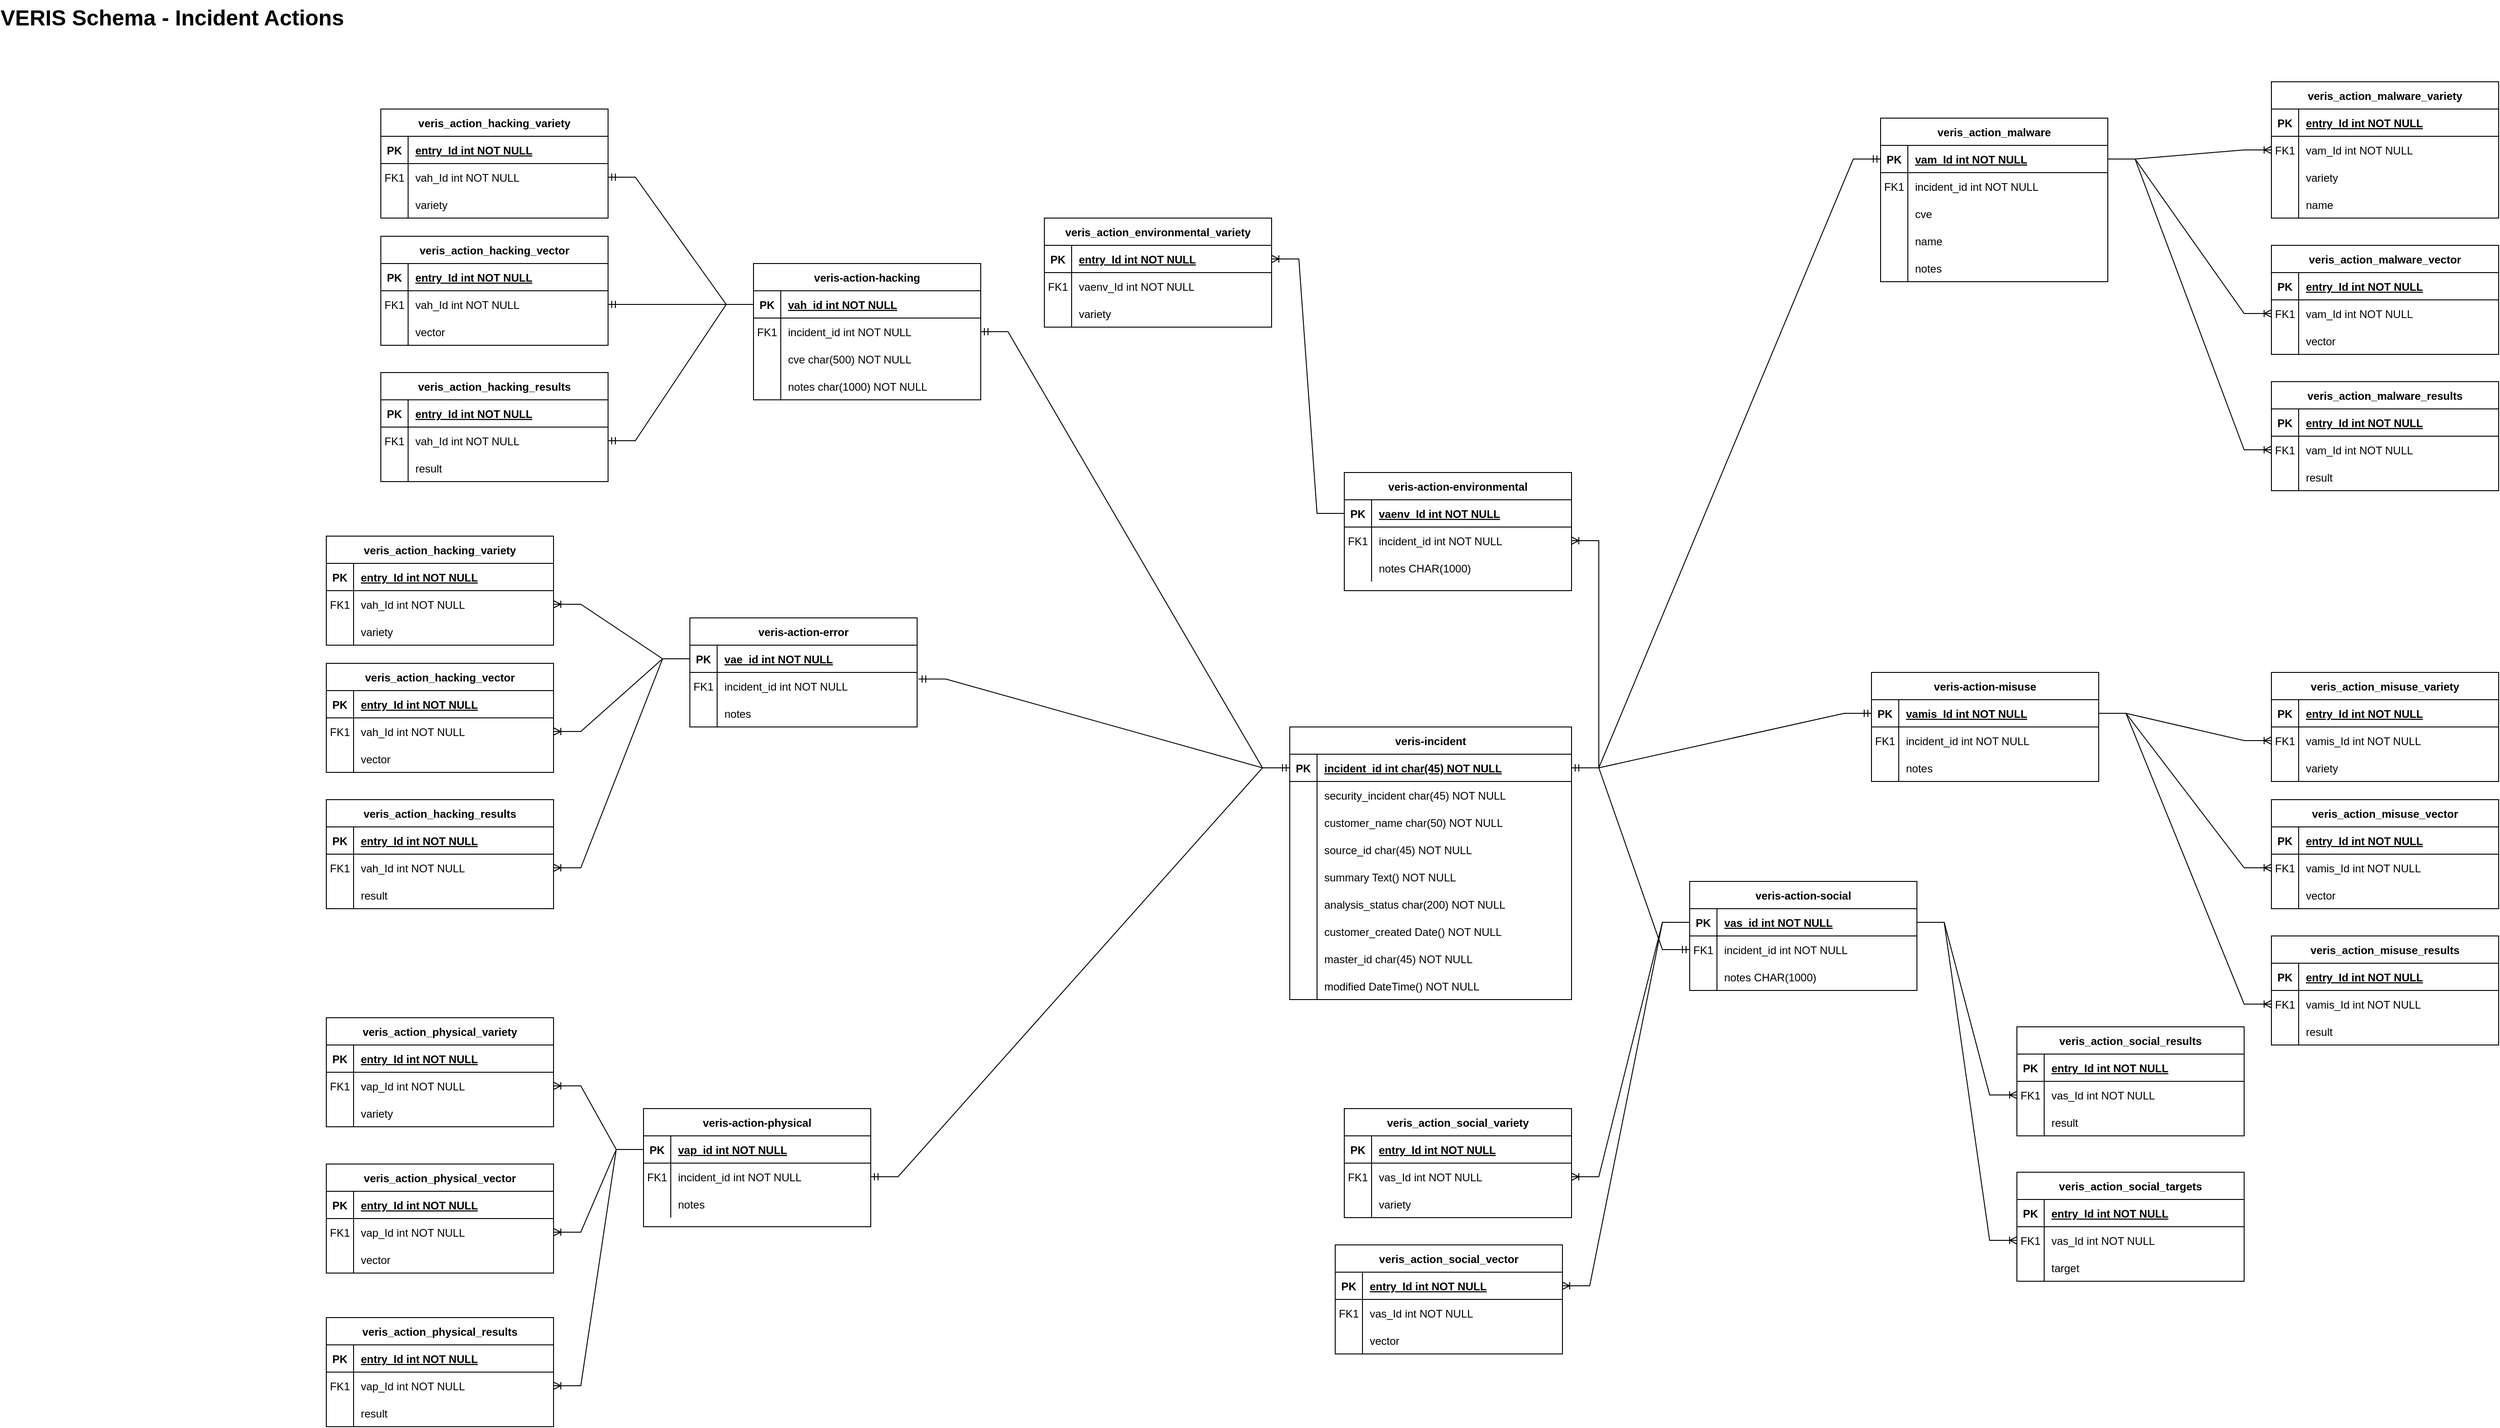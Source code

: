 <mxfile version="21.2.9" type="device">
  <diagram id="R2lEEEUBdFMjLlhIrx00" name="Page-1">
    <mxGraphModel dx="6486" dy="2150" grid="1" gridSize="10" guides="1" tooltips="1" connect="1" arrows="1" fold="1" page="1" pageScale="1" pageWidth="1169" pageHeight="827" math="0" shadow="0" extFonts="Permanent Marker^https://fonts.googleapis.com/css?family=Permanent+Marker">
      <root>
        <mxCell id="0" />
        <mxCell id="1" parent="0" />
        <mxCell id="C-vyLk0tnHw3VtMMgP7b-2" value="veris_action_malware" style="shape=table;startSize=30;container=1;collapsible=1;childLayout=tableLayout;fixedRows=1;rowLines=0;fontStyle=1;align=center;resizeLast=1;" parent="1" vertex="1">
          <mxGeometry x="-220" y="160" width="250" height="180" as="geometry" />
        </mxCell>
        <mxCell id="C-vyLk0tnHw3VtMMgP7b-3" value="" style="shape=partialRectangle;collapsible=0;dropTarget=0;pointerEvents=0;fillColor=none;points=[[0,0.5],[1,0.5]];portConstraint=eastwest;top=0;left=0;right=0;bottom=1;" parent="C-vyLk0tnHw3VtMMgP7b-2" vertex="1">
          <mxGeometry y="30" width="250" height="30" as="geometry" />
        </mxCell>
        <mxCell id="C-vyLk0tnHw3VtMMgP7b-4" value="PK" style="shape=partialRectangle;overflow=hidden;connectable=0;fillColor=none;top=0;left=0;bottom=0;right=0;fontStyle=1;" parent="C-vyLk0tnHw3VtMMgP7b-3" vertex="1">
          <mxGeometry width="30" height="30" as="geometry">
            <mxRectangle width="30" height="30" as="alternateBounds" />
          </mxGeometry>
        </mxCell>
        <mxCell id="C-vyLk0tnHw3VtMMgP7b-5" value="vam_Id int NOT NULL " style="shape=partialRectangle;overflow=hidden;connectable=0;fillColor=none;top=0;left=0;bottom=0;right=0;align=left;spacingLeft=6;fontStyle=5;" parent="C-vyLk0tnHw3VtMMgP7b-3" vertex="1">
          <mxGeometry x="30" width="220" height="30" as="geometry">
            <mxRectangle width="220" height="30" as="alternateBounds" />
          </mxGeometry>
        </mxCell>
        <mxCell id="C-vyLk0tnHw3VtMMgP7b-6" value="" style="shape=partialRectangle;collapsible=0;dropTarget=0;pointerEvents=0;fillColor=none;points=[[0,0.5],[1,0.5]];portConstraint=eastwest;top=0;left=0;right=0;bottom=0;" parent="C-vyLk0tnHw3VtMMgP7b-2" vertex="1">
          <mxGeometry y="60" width="250" height="30" as="geometry" />
        </mxCell>
        <mxCell id="C-vyLk0tnHw3VtMMgP7b-7" value="FK1" style="shape=partialRectangle;overflow=hidden;connectable=0;fillColor=none;top=0;left=0;bottom=0;right=0;" parent="C-vyLk0tnHw3VtMMgP7b-6" vertex="1">
          <mxGeometry width="30" height="30" as="geometry">
            <mxRectangle width="30" height="30" as="alternateBounds" />
          </mxGeometry>
        </mxCell>
        <mxCell id="C-vyLk0tnHw3VtMMgP7b-8" value="incident_id int NOT NULL" style="shape=partialRectangle;overflow=hidden;connectable=0;fillColor=none;top=0;left=0;bottom=0;right=0;align=left;spacingLeft=6;" parent="C-vyLk0tnHw3VtMMgP7b-6" vertex="1">
          <mxGeometry x="30" width="220" height="30" as="geometry">
            <mxRectangle width="220" height="30" as="alternateBounds" />
          </mxGeometry>
        </mxCell>
        <mxCell id="C-vyLk0tnHw3VtMMgP7b-9" value="" style="shape=partialRectangle;collapsible=0;dropTarget=0;pointerEvents=0;fillColor=none;points=[[0,0.5],[1,0.5]];portConstraint=eastwest;top=0;left=0;right=0;bottom=0;" parent="C-vyLk0tnHw3VtMMgP7b-2" vertex="1">
          <mxGeometry y="90" width="250" height="30" as="geometry" />
        </mxCell>
        <mxCell id="C-vyLk0tnHw3VtMMgP7b-10" value="" style="shape=partialRectangle;overflow=hidden;connectable=0;fillColor=none;top=0;left=0;bottom=0;right=0;" parent="C-vyLk0tnHw3VtMMgP7b-9" vertex="1">
          <mxGeometry width="30" height="30" as="geometry">
            <mxRectangle width="30" height="30" as="alternateBounds" />
          </mxGeometry>
        </mxCell>
        <mxCell id="C-vyLk0tnHw3VtMMgP7b-11" value="cve" style="shape=partialRectangle;overflow=hidden;connectable=0;fillColor=none;top=0;left=0;bottom=0;right=0;align=left;spacingLeft=6;" parent="C-vyLk0tnHw3VtMMgP7b-9" vertex="1">
          <mxGeometry x="30" width="220" height="30" as="geometry">
            <mxRectangle width="220" height="30" as="alternateBounds" />
          </mxGeometry>
        </mxCell>
        <mxCell id="NPk3ibKSClrAPZTufKfT-90" value="" style="shape=partialRectangle;collapsible=0;dropTarget=0;pointerEvents=0;fillColor=none;points=[[0,0.5],[1,0.5]];portConstraint=eastwest;top=0;left=0;right=0;bottom=0;" parent="C-vyLk0tnHw3VtMMgP7b-2" vertex="1">
          <mxGeometry y="120" width="250" height="30" as="geometry" />
        </mxCell>
        <mxCell id="NPk3ibKSClrAPZTufKfT-91" value="" style="shape=partialRectangle;overflow=hidden;connectable=0;fillColor=none;top=0;left=0;bottom=0;right=0;" parent="NPk3ibKSClrAPZTufKfT-90" vertex="1">
          <mxGeometry width="30" height="30" as="geometry">
            <mxRectangle width="30" height="30" as="alternateBounds" />
          </mxGeometry>
        </mxCell>
        <mxCell id="NPk3ibKSClrAPZTufKfT-92" value="name" style="shape=partialRectangle;overflow=hidden;connectable=0;fillColor=none;top=0;left=0;bottom=0;right=0;align=left;spacingLeft=6;" parent="NPk3ibKSClrAPZTufKfT-90" vertex="1">
          <mxGeometry x="30" width="220" height="30" as="geometry">
            <mxRectangle width="220" height="30" as="alternateBounds" />
          </mxGeometry>
        </mxCell>
        <mxCell id="NPk3ibKSClrAPZTufKfT-137" value="" style="shape=partialRectangle;collapsible=0;dropTarget=0;pointerEvents=0;fillColor=none;points=[[0,0.5],[1,0.5]];portConstraint=eastwest;top=0;left=0;right=0;bottom=0;" parent="C-vyLk0tnHw3VtMMgP7b-2" vertex="1">
          <mxGeometry y="150" width="250" height="30" as="geometry" />
        </mxCell>
        <mxCell id="NPk3ibKSClrAPZTufKfT-138" value="" style="shape=partialRectangle;overflow=hidden;connectable=0;fillColor=none;top=0;left=0;bottom=0;right=0;" parent="NPk3ibKSClrAPZTufKfT-137" vertex="1">
          <mxGeometry width="30" height="30" as="geometry">
            <mxRectangle width="30" height="30" as="alternateBounds" />
          </mxGeometry>
        </mxCell>
        <mxCell id="NPk3ibKSClrAPZTufKfT-139" value="notes" style="shape=partialRectangle;overflow=hidden;connectable=0;fillColor=none;top=0;left=0;bottom=0;right=0;align=left;spacingLeft=6;" parent="NPk3ibKSClrAPZTufKfT-137" vertex="1">
          <mxGeometry x="30" width="220" height="30" as="geometry">
            <mxRectangle width="220" height="30" as="alternateBounds" />
          </mxGeometry>
        </mxCell>
        <mxCell id="C-vyLk0tnHw3VtMMgP7b-23" value="veris-incident" style="shape=table;startSize=30;container=1;collapsible=1;childLayout=tableLayout;fixedRows=1;rowLines=0;fontStyle=1;align=center;resizeLast=1;" parent="1" vertex="1">
          <mxGeometry x="-870" y="830" width="310" height="300" as="geometry" />
        </mxCell>
        <mxCell id="C-vyLk0tnHw3VtMMgP7b-24" value="" style="shape=partialRectangle;collapsible=0;dropTarget=0;pointerEvents=0;fillColor=none;points=[[0,0.5],[1,0.5]];portConstraint=eastwest;top=0;left=0;right=0;bottom=1;" parent="C-vyLk0tnHw3VtMMgP7b-23" vertex="1">
          <mxGeometry y="30" width="310" height="30" as="geometry" />
        </mxCell>
        <mxCell id="C-vyLk0tnHw3VtMMgP7b-25" value="PK" style="shape=partialRectangle;overflow=hidden;connectable=0;fillColor=none;top=0;left=0;bottom=0;right=0;fontStyle=1;" parent="C-vyLk0tnHw3VtMMgP7b-24" vertex="1">
          <mxGeometry width="30" height="30" as="geometry">
            <mxRectangle width="30" height="30" as="alternateBounds" />
          </mxGeometry>
        </mxCell>
        <mxCell id="C-vyLk0tnHw3VtMMgP7b-26" value="incident_id int char(45) NOT NULL " style="shape=partialRectangle;overflow=hidden;connectable=0;fillColor=none;top=0;left=0;bottom=0;right=0;align=left;spacingLeft=6;fontStyle=5;" parent="C-vyLk0tnHw3VtMMgP7b-24" vertex="1">
          <mxGeometry x="30" width="280" height="30" as="geometry">
            <mxRectangle width="280" height="30" as="alternateBounds" />
          </mxGeometry>
        </mxCell>
        <mxCell id="C-vyLk0tnHw3VtMMgP7b-27" value="" style="shape=partialRectangle;collapsible=0;dropTarget=0;pointerEvents=0;fillColor=none;points=[[0,0.5],[1,0.5]];portConstraint=eastwest;top=0;left=0;right=0;bottom=0;" parent="C-vyLk0tnHw3VtMMgP7b-23" vertex="1">
          <mxGeometry y="60" width="310" height="30" as="geometry" />
        </mxCell>
        <mxCell id="C-vyLk0tnHw3VtMMgP7b-28" value="" style="shape=partialRectangle;overflow=hidden;connectable=0;fillColor=none;top=0;left=0;bottom=0;right=0;" parent="C-vyLk0tnHw3VtMMgP7b-27" vertex="1">
          <mxGeometry width="30" height="30" as="geometry">
            <mxRectangle width="30" height="30" as="alternateBounds" />
          </mxGeometry>
        </mxCell>
        <mxCell id="C-vyLk0tnHw3VtMMgP7b-29" value="security_incident char(45) NOT NULL" style="shape=partialRectangle;overflow=hidden;connectable=0;fillColor=none;top=0;left=0;bottom=0;right=0;align=left;spacingLeft=6;" parent="C-vyLk0tnHw3VtMMgP7b-27" vertex="1">
          <mxGeometry x="30" width="280" height="30" as="geometry">
            <mxRectangle width="280" height="30" as="alternateBounds" />
          </mxGeometry>
        </mxCell>
        <mxCell id="NPk3ibKSClrAPZTufKfT-3" value="" style="shape=partialRectangle;collapsible=0;dropTarget=0;pointerEvents=0;fillColor=none;points=[[0,0.5],[1,0.5]];portConstraint=eastwest;top=0;left=0;right=0;bottom=0;" parent="C-vyLk0tnHw3VtMMgP7b-23" vertex="1">
          <mxGeometry y="90" width="310" height="30" as="geometry" />
        </mxCell>
        <mxCell id="NPk3ibKSClrAPZTufKfT-4" value="" style="shape=partialRectangle;overflow=hidden;connectable=0;fillColor=none;top=0;left=0;bottom=0;right=0;" parent="NPk3ibKSClrAPZTufKfT-3" vertex="1">
          <mxGeometry width="30" height="30" as="geometry">
            <mxRectangle width="30" height="30" as="alternateBounds" />
          </mxGeometry>
        </mxCell>
        <mxCell id="NPk3ibKSClrAPZTufKfT-5" value="customer_name char(50) NOT NULL" style="shape=partialRectangle;overflow=hidden;connectable=0;fillColor=none;top=0;left=0;bottom=0;right=0;align=left;spacingLeft=6;" parent="NPk3ibKSClrAPZTufKfT-3" vertex="1">
          <mxGeometry x="30" width="280" height="30" as="geometry">
            <mxRectangle width="280" height="30" as="alternateBounds" />
          </mxGeometry>
        </mxCell>
        <mxCell id="NPk3ibKSClrAPZTufKfT-6" value="" style="shape=partialRectangle;collapsible=0;dropTarget=0;pointerEvents=0;fillColor=none;points=[[0,0.5],[1,0.5]];portConstraint=eastwest;top=0;left=0;right=0;bottom=0;" parent="C-vyLk0tnHw3VtMMgP7b-23" vertex="1">
          <mxGeometry y="120" width="310" height="30" as="geometry" />
        </mxCell>
        <mxCell id="NPk3ibKSClrAPZTufKfT-7" value="" style="shape=partialRectangle;overflow=hidden;connectable=0;fillColor=none;top=0;left=0;bottom=0;right=0;" parent="NPk3ibKSClrAPZTufKfT-6" vertex="1">
          <mxGeometry width="30" height="30" as="geometry">
            <mxRectangle width="30" height="30" as="alternateBounds" />
          </mxGeometry>
        </mxCell>
        <mxCell id="NPk3ibKSClrAPZTufKfT-8" value="source_id char(45) NOT NULL" style="shape=partialRectangle;overflow=hidden;connectable=0;fillColor=none;top=0;left=0;bottom=0;right=0;align=left;spacingLeft=6;" parent="NPk3ibKSClrAPZTufKfT-6" vertex="1">
          <mxGeometry x="30" width="280" height="30" as="geometry">
            <mxRectangle width="280" height="30" as="alternateBounds" />
          </mxGeometry>
        </mxCell>
        <mxCell id="NPk3ibKSClrAPZTufKfT-9" value="" style="shape=partialRectangle;collapsible=0;dropTarget=0;pointerEvents=0;fillColor=none;points=[[0,0.5],[1,0.5]];portConstraint=eastwest;top=0;left=0;right=0;bottom=0;" parent="C-vyLk0tnHw3VtMMgP7b-23" vertex="1">
          <mxGeometry y="150" width="310" height="30" as="geometry" />
        </mxCell>
        <mxCell id="NPk3ibKSClrAPZTufKfT-10" value="" style="shape=partialRectangle;overflow=hidden;connectable=0;fillColor=none;top=0;left=0;bottom=0;right=0;" parent="NPk3ibKSClrAPZTufKfT-9" vertex="1">
          <mxGeometry width="30" height="30" as="geometry">
            <mxRectangle width="30" height="30" as="alternateBounds" />
          </mxGeometry>
        </mxCell>
        <mxCell id="NPk3ibKSClrAPZTufKfT-11" value="summary Text() NOT NULL" style="shape=partialRectangle;overflow=hidden;connectable=0;fillColor=none;top=0;left=0;bottom=0;right=0;align=left;spacingLeft=6;" parent="NPk3ibKSClrAPZTufKfT-9" vertex="1">
          <mxGeometry x="30" width="280" height="30" as="geometry">
            <mxRectangle width="280" height="30" as="alternateBounds" />
          </mxGeometry>
        </mxCell>
        <mxCell id="NPk3ibKSClrAPZTufKfT-12" value="" style="shape=partialRectangle;collapsible=0;dropTarget=0;pointerEvents=0;fillColor=none;points=[[0,0.5],[1,0.5]];portConstraint=eastwest;top=0;left=0;right=0;bottom=0;" parent="C-vyLk0tnHw3VtMMgP7b-23" vertex="1">
          <mxGeometry y="180" width="310" height="30" as="geometry" />
        </mxCell>
        <mxCell id="NPk3ibKSClrAPZTufKfT-13" value="" style="shape=partialRectangle;overflow=hidden;connectable=0;fillColor=none;top=0;left=0;bottom=0;right=0;" parent="NPk3ibKSClrAPZTufKfT-12" vertex="1">
          <mxGeometry width="30" height="30" as="geometry">
            <mxRectangle width="30" height="30" as="alternateBounds" />
          </mxGeometry>
        </mxCell>
        <mxCell id="NPk3ibKSClrAPZTufKfT-14" value="analysis_status char(200) NOT NULL" style="shape=partialRectangle;overflow=hidden;connectable=0;fillColor=none;top=0;left=0;bottom=0;right=0;align=left;spacingLeft=6;" parent="NPk3ibKSClrAPZTufKfT-12" vertex="1">
          <mxGeometry x="30" width="280" height="30" as="geometry">
            <mxRectangle width="280" height="30" as="alternateBounds" />
          </mxGeometry>
        </mxCell>
        <mxCell id="NPk3ibKSClrAPZTufKfT-15" value="" style="shape=partialRectangle;collapsible=0;dropTarget=0;pointerEvents=0;fillColor=none;points=[[0,0.5],[1,0.5]];portConstraint=eastwest;top=0;left=0;right=0;bottom=0;" parent="C-vyLk0tnHw3VtMMgP7b-23" vertex="1">
          <mxGeometry y="210" width="310" height="30" as="geometry" />
        </mxCell>
        <mxCell id="NPk3ibKSClrAPZTufKfT-16" value="" style="shape=partialRectangle;overflow=hidden;connectable=0;fillColor=none;top=0;left=0;bottom=0;right=0;" parent="NPk3ibKSClrAPZTufKfT-15" vertex="1">
          <mxGeometry width="30" height="30" as="geometry">
            <mxRectangle width="30" height="30" as="alternateBounds" />
          </mxGeometry>
        </mxCell>
        <mxCell id="NPk3ibKSClrAPZTufKfT-17" value="customer_created Date() NOT NULL" style="shape=partialRectangle;overflow=hidden;connectable=0;fillColor=none;top=0;left=0;bottom=0;right=0;align=left;spacingLeft=6;" parent="NPk3ibKSClrAPZTufKfT-15" vertex="1">
          <mxGeometry x="30" width="280" height="30" as="geometry">
            <mxRectangle width="280" height="30" as="alternateBounds" />
          </mxGeometry>
        </mxCell>
        <mxCell id="NPk3ibKSClrAPZTufKfT-18" value="" style="shape=partialRectangle;collapsible=0;dropTarget=0;pointerEvents=0;fillColor=none;points=[[0,0.5],[1,0.5]];portConstraint=eastwest;top=0;left=0;right=0;bottom=0;" parent="C-vyLk0tnHw3VtMMgP7b-23" vertex="1">
          <mxGeometry y="240" width="310" height="30" as="geometry" />
        </mxCell>
        <mxCell id="NPk3ibKSClrAPZTufKfT-19" value="" style="shape=partialRectangle;overflow=hidden;connectable=0;fillColor=none;top=0;left=0;bottom=0;right=0;" parent="NPk3ibKSClrAPZTufKfT-18" vertex="1">
          <mxGeometry width="30" height="30" as="geometry">
            <mxRectangle width="30" height="30" as="alternateBounds" />
          </mxGeometry>
        </mxCell>
        <mxCell id="NPk3ibKSClrAPZTufKfT-20" value="master_id char(45) NOT NULL" style="shape=partialRectangle;overflow=hidden;connectable=0;fillColor=none;top=0;left=0;bottom=0;right=0;align=left;spacingLeft=6;" parent="NPk3ibKSClrAPZTufKfT-18" vertex="1">
          <mxGeometry x="30" width="280" height="30" as="geometry">
            <mxRectangle width="280" height="30" as="alternateBounds" />
          </mxGeometry>
        </mxCell>
        <mxCell id="NPk3ibKSClrAPZTufKfT-21" value="" style="shape=partialRectangle;collapsible=0;dropTarget=0;pointerEvents=0;fillColor=none;points=[[0,0.5],[1,0.5]];portConstraint=eastwest;top=0;left=0;right=0;bottom=0;" parent="C-vyLk0tnHw3VtMMgP7b-23" vertex="1">
          <mxGeometry y="270" width="310" height="30" as="geometry" />
        </mxCell>
        <mxCell id="NPk3ibKSClrAPZTufKfT-22" value="" style="shape=partialRectangle;overflow=hidden;connectable=0;fillColor=none;top=0;left=0;bottom=0;right=0;" parent="NPk3ibKSClrAPZTufKfT-21" vertex="1">
          <mxGeometry width="30" height="30" as="geometry">
            <mxRectangle width="30" height="30" as="alternateBounds" />
          </mxGeometry>
        </mxCell>
        <mxCell id="NPk3ibKSClrAPZTufKfT-23" value="modified DateTime() NOT NULL" style="shape=partialRectangle;overflow=hidden;connectable=0;fillColor=none;top=0;left=0;bottom=0;right=0;align=left;spacingLeft=6;" parent="NPk3ibKSClrAPZTufKfT-21" vertex="1">
          <mxGeometry x="30" width="280" height="30" as="geometry">
            <mxRectangle width="280" height="30" as="alternateBounds" />
          </mxGeometry>
        </mxCell>
        <mxCell id="NPk3ibKSClrAPZTufKfT-30" value="veris-action-hacking" style="shape=table;startSize=30;container=1;collapsible=1;childLayout=tableLayout;fixedRows=1;rowLines=0;fontStyle=1;align=center;resizeLast=1;" parent="1" vertex="1">
          <mxGeometry x="-1460" y="320" width="250" height="150" as="geometry" />
        </mxCell>
        <mxCell id="NPk3ibKSClrAPZTufKfT-31" value="" style="shape=partialRectangle;collapsible=0;dropTarget=0;pointerEvents=0;fillColor=none;points=[[0,0.5],[1,0.5]];portConstraint=eastwest;top=0;left=0;right=0;bottom=1;" parent="NPk3ibKSClrAPZTufKfT-30" vertex="1">
          <mxGeometry y="30" width="250" height="30" as="geometry" />
        </mxCell>
        <mxCell id="NPk3ibKSClrAPZTufKfT-32" value="PK" style="shape=partialRectangle;overflow=hidden;connectable=0;fillColor=none;top=0;left=0;bottom=0;right=0;fontStyle=1;" parent="NPk3ibKSClrAPZTufKfT-31" vertex="1">
          <mxGeometry width="30" height="30" as="geometry">
            <mxRectangle width="30" height="30" as="alternateBounds" />
          </mxGeometry>
        </mxCell>
        <mxCell id="NPk3ibKSClrAPZTufKfT-33" value="vah_id int NOT NULL " style="shape=partialRectangle;overflow=hidden;connectable=0;fillColor=none;top=0;left=0;bottom=0;right=0;align=left;spacingLeft=6;fontStyle=5;" parent="NPk3ibKSClrAPZTufKfT-31" vertex="1">
          <mxGeometry x="30" width="220" height="30" as="geometry">
            <mxRectangle width="220" height="30" as="alternateBounds" />
          </mxGeometry>
        </mxCell>
        <mxCell id="NPk3ibKSClrAPZTufKfT-34" value="" style="shape=partialRectangle;collapsible=0;dropTarget=0;pointerEvents=0;fillColor=none;points=[[0,0.5],[1,0.5]];portConstraint=eastwest;top=0;left=0;right=0;bottom=0;" parent="NPk3ibKSClrAPZTufKfT-30" vertex="1">
          <mxGeometry y="60" width="250" height="30" as="geometry" />
        </mxCell>
        <mxCell id="NPk3ibKSClrAPZTufKfT-35" value="FK1" style="shape=partialRectangle;overflow=hidden;connectable=0;fillColor=none;top=0;left=0;bottom=0;right=0;" parent="NPk3ibKSClrAPZTufKfT-34" vertex="1">
          <mxGeometry width="30" height="30" as="geometry">
            <mxRectangle width="30" height="30" as="alternateBounds" />
          </mxGeometry>
        </mxCell>
        <mxCell id="NPk3ibKSClrAPZTufKfT-36" value="incident_id int NOT NULL" style="shape=partialRectangle;overflow=hidden;connectable=0;fillColor=none;top=0;left=0;bottom=0;right=0;align=left;spacingLeft=6;" parent="NPk3ibKSClrAPZTufKfT-34" vertex="1">
          <mxGeometry x="30" width="220" height="30" as="geometry">
            <mxRectangle width="220" height="30" as="alternateBounds" />
          </mxGeometry>
        </mxCell>
        <mxCell id="NPk3ibKSClrAPZTufKfT-37" value="" style="shape=partialRectangle;collapsible=0;dropTarget=0;pointerEvents=0;fillColor=none;points=[[0,0.5],[1,0.5]];portConstraint=eastwest;top=0;left=0;right=0;bottom=0;" parent="NPk3ibKSClrAPZTufKfT-30" vertex="1">
          <mxGeometry y="90" width="250" height="30" as="geometry" />
        </mxCell>
        <mxCell id="NPk3ibKSClrAPZTufKfT-38" value="" style="shape=partialRectangle;overflow=hidden;connectable=0;fillColor=none;top=0;left=0;bottom=0;right=0;" parent="NPk3ibKSClrAPZTufKfT-37" vertex="1">
          <mxGeometry width="30" height="30" as="geometry">
            <mxRectangle width="30" height="30" as="alternateBounds" />
          </mxGeometry>
        </mxCell>
        <mxCell id="NPk3ibKSClrAPZTufKfT-39" value="cve char(500) NOT NULL" style="shape=partialRectangle;overflow=hidden;connectable=0;fillColor=none;top=0;left=0;bottom=0;right=0;align=left;spacingLeft=6;" parent="NPk3ibKSClrAPZTufKfT-37" vertex="1">
          <mxGeometry x="30" width="220" height="30" as="geometry">
            <mxRectangle width="220" height="30" as="alternateBounds" />
          </mxGeometry>
        </mxCell>
        <mxCell id="yHNzq2Kfe9tlCTBtEnB_-28" value="" style="shape=partialRectangle;collapsible=0;dropTarget=0;pointerEvents=0;fillColor=none;points=[[0,0.5],[1,0.5]];portConstraint=eastwest;top=0;left=0;right=0;bottom=0;" vertex="1" parent="NPk3ibKSClrAPZTufKfT-30">
          <mxGeometry y="120" width="250" height="30" as="geometry" />
        </mxCell>
        <mxCell id="yHNzq2Kfe9tlCTBtEnB_-29" value="" style="shape=partialRectangle;overflow=hidden;connectable=0;fillColor=none;top=0;left=0;bottom=0;right=0;" vertex="1" parent="yHNzq2Kfe9tlCTBtEnB_-28">
          <mxGeometry width="30" height="30" as="geometry">
            <mxRectangle width="30" height="30" as="alternateBounds" />
          </mxGeometry>
        </mxCell>
        <mxCell id="yHNzq2Kfe9tlCTBtEnB_-30" value="notes char(1000) NOT NULL" style="shape=partialRectangle;overflow=hidden;connectable=0;fillColor=none;top=0;left=0;bottom=0;right=0;align=left;spacingLeft=6;" vertex="1" parent="yHNzq2Kfe9tlCTBtEnB_-28">
          <mxGeometry x="30" width="220" height="30" as="geometry">
            <mxRectangle width="220" height="30" as="alternateBounds" />
          </mxGeometry>
        </mxCell>
        <mxCell id="NPk3ibKSClrAPZTufKfT-40" value="veris-action-social" style="shape=table;startSize=30;container=1;collapsible=1;childLayout=tableLayout;fixedRows=1;rowLines=0;fontStyle=1;align=center;resizeLast=1;" parent="1" vertex="1">
          <mxGeometry x="-430" y="1000" width="250" height="120" as="geometry" />
        </mxCell>
        <mxCell id="NPk3ibKSClrAPZTufKfT-41" value="" style="shape=partialRectangle;collapsible=0;dropTarget=0;pointerEvents=0;fillColor=none;points=[[0,0.5],[1,0.5]];portConstraint=eastwest;top=0;left=0;right=0;bottom=1;" parent="NPk3ibKSClrAPZTufKfT-40" vertex="1">
          <mxGeometry y="30" width="250" height="30" as="geometry" />
        </mxCell>
        <mxCell id="NPk3ibKSClrAPZTufKfT-42" value="PK" style="shape=partialRectangle;overflow=hidden;connectable=0;fillColor=none;top=0;left=0;bottom=0;right=0;fontStyle=1;" parent="NPk3ibKSClrAPZTufKfT-41" vertex="1">
          <mxGeometry width="30" height="30" as="geometry">
            <mxRectangle width="30" height="30" as="alternateBounds" />
          </mxGeometry>
        </mxCell>
        <mxCell id="NPk3ibKSClrAPZTufKfT-43" value="vas_id int NOT NULL " style="shape=partialRectangle;overflow=hidden;connectable=0;fillColor=none;top=0;left=0;bottom=0;right=0;align=left;spacingLeft=6;fontStyle=5;" parent="NPk3ibKSClrAPZTufKfT-41" vertex="1">
          <mxGeometry x="30" width="220" height="30" as="geometry">
            <mxRectangle width="220" height="30" as="alternateBounds" />
          </mxGeometry>
        </mxCell>
        <mxCell id="NPk3ibKSClrAPZTufKfT-44" value="" style="shape=partialRectangle;collapsible=0;dropTarget=0;pointerEvents=0;fillColor=none;points=[[0,0.5],[1,0.5]];portConstraint=eastwest;top=0;left=0;right=0;bottom=0;" parent="NPk3ibKSClrAPZTufKfT-40" vertex="1">
          <mxGeometry y="60" width="250" height="30" as="geometry" />
        </mxCell>
        <mxCell id="NPk3ibKSClrAPZTufKfT-45" value="FK1" style="shape=partialRectangle;overflow=hidden;connectable=0;fillColor=none;top=0;left=0;bottom=0;right=0;" parent="NPk3ibKSClrAPZTufKfT-44" vertex="1">
          <mxGeometry width="30" height="30" as="geometry">
            <mxRectangle width="30" height="30" as="alternateBounds" />
          </mxGeometry>
        </mxCell>
        <mxCell id="NPk3ibKSClrAPZTufKfT-46" value="incident_id int NOT NULL" style="shape=partialRectangle;overflow=hidden;connectable=0;fillColor=none;top=0;left=0;bottom=0;right=0;align=left;spacingLeft=6;" parent="NPk3ibKSClrAPZTufKfT-44" vertex="1">
          <mxGeometry x="30" width="220" height="30" as="geometry">
            <mxRectangle width="220" height="30" as="alternateBounds" />
          </mxGeometry>
        </mxCell>
        <mxCell id="NPk3ibKSClrAPZTufKfT-47" value="" style="shape=partialRectangle;collapsible=0;dropTarget=0;pointerEvents=0;fillColor=none;points=[[0,0.5],[1,0.5]];portConstraint=eastwest;top=0;left=0;right=0;bottom=0;" parent="NPk3ibKSClrAPZTufKfT-40" vertex="1">
          <mxGeometry y="90" width="250" height="30" as="geometry" />
        </mxCell>
        <mxCell id="NPk3ibKSClrAPZTufKfT-48" value="" style="shape=partialRectangle;overflow=hidden;connectable=0;fillColor=none;top=0;left=0;bottom=0;right=0;" parent="NPk3ibKSClrAPZTufKfT-47" vertex="1">
          <mxGeometry width="30" height="30" as="geometry">
            <mxRectangle width="30" height="30" as="alternateBounds" />
          </mxGeometry>
        </mxCell>
        <mxCell id="NPk3ibKSClrAPZTufKfT-49" value="notes CHAR(1000)" style="shape=partialRectangle;overflow=hidden;connectable=0;fillColor=none;top=0;left=0;bottom=0;right=0;align=left;spacingLeft=6;" parent="NPk3ibKSClrAPZTufKfT-47" vertex="1">
          <mxGeometry x="30" width="220" height="30" as="geometry">
            <mxRectangle width="220" height="30" as="alternateBounds" />
          </mxGeometry>
        </mxCell>
        <mxCell id="NPk3ibKSClrAPZTufKfT-50" value="veris-action-misuse" style="shape=table;startSize=30;container=1;collapsible=1;childLayout=tableLayout;fixedRows=1;rowLines=0;fontStyle=1;align=center;resizeLast=1;" parent="1" vertex="1">
          <mxGeometry x="-230" y="770" width="250" height="120" as="geometry" />
        </mxCell>
        <mxCell id="NPk3ibKSClrAPZTufKfT-51" value="" style="shape=partialRectangle;collapsible=0;dropTarget=0;pointerEvents=0;fillColor=none;points=[[0,0.5],[1,0.5]];portConstraint=eastwest;top=0;left=0;right=0;bottom=1;" parent="NPk3ibKSClrAPZTufKfT-50" vertex="1">
          <mxGeometry y="30" width="250" height="30" as="geometry" />
        </mxCell>
        <mxCell id="NPk3ibKSClrAPZTufKfT-52" value="PK" style="shape=partialRectangle;overflow=hidden;connectable=0;fillColor=none;top=0;left=0;bottom=0;right=0;fontStyle=1;" parent="NPk3ibKSClrAPZTufKfT-51" vertex="1">
          <mxGeometry width="30" height="30" as="geometry">
            <mxRectangle width="30" height="30" as="alternateBounds" />
          </mxGeometry>
        </mxCell>
        <mxCell id="NPk3ibKSClrAPZTufKfT-53" value="vamis_Id int NOT NULL " style="shape=partialRectangle;overflow=hidden;connectable=0;fillColor=none;top=0;left=0;bottom=0;right=0;align=left;spacingLeft=6;fontStyle=5;" parent="NPk3ibKSClrAPZTufKfT-51" vertex="1">
          <mxGeometry x="30" width="220" height="30" as="geometry">
            <mxRectangle width="220" height="30" as="alternateBounds" />
          </mxGeometry>
        </mxCell>
        <mxCell id="NPk3ibKSClrAPZTufKfT-54" value="" style="shape=partialRectangle;collapsible=0;dropTarget=0;pointerEvents=0;fillColor=none;points=[[0,0.5],[1,0.5]];portConstraint=eastwest;top=0;left=0;right=0;bottom=0;" parent="NPk3ibKSClrAPZTufKfT-50" vertex="1">
          <mxGeometry y="60" width="250" height="30" as="geometry" />
        </mxCell>
        <mxCell id="NPk3ibKSClrAPZTufKfT-55" value="FK1" style="shape=partialRectangle;overflow=hidden;connectable=0;fillColor=none;top=0;left=0;bottom=0;right=0;" parent="NPk3ibKSClrAPZTufKfT-54" vertex="1">
          <mxGeometry width="30" height="30" as="geometry">
            <mxRectangle width="30" height="30" as="alternateBounds" />
          </mxGeometry>
        </mxCell>
        <mxCell id="NPk3ibKSClrAPZTufKfT-56" value="incident_id int NOT NULL" style="shape=partialRectangle;overflow=hidden;connectable=0;fillColor=none;top=0;left=0;bottom=0;right=0;align=left;spacingLeft=6;" parent="NPk3ibKSClrAPZTufKfT-54" vertex="1">
          <mxGeometry x="30" width="220" height="30" as="geometry">
            <mxRectangle width="220" height="30" as="alternateBounds" />
          </mxGeometry>
        </mxCell>
        <mxCell id="NPk3ibKSClrAPZTufKfT-57" value="" style="shape=partialRectangle;collapsible=0;dropTarget=0;pointerEvents=0;fillColor=none;points=[[0,0.5],[1,0.5]];portConstraint=eastwest;top=0;left=0;right=0;bottom=0;" parent="NPk3ibKSClrAPZTufKfT-50" vertex="1">
          <mxGeometry y="90" width="250" height="30" as="geometry" />
        </mxCell>
        <mxCell id="NPk3ibKSClrAPZTufKfT-58" value="" style="shape=partialRectangle;overflow=hidden;connectable=0;fillColor=none;top=0;left=0;bottom=0;right=0;" parent="NPk3ibKSClrAPZTufKfT-57" vertex="1">
          <mxGeometry width="30" height="30" as="geometry">
            <mxRectangle width="30" height="30" as="alternateBounds" />
          </mxGeometry>
        </mxCell>
        <mxCell id="NPk3ibKSClrAPZTufKfT-59" value="notes" style="shape=partialRectangle;overflow=hidden;connectable=0;fillColor=none;top=0;left=0;bottom=0;right=0;align=left;spacingLeft=6;" parent="NPk3ibKSClrAPZTufKfT-57" vertex="1">
          <mxGeometry x="30" width="220" height="30" as="geometry">
            <mxRectangle width="220" height="30" as="alternateBounds" />
          </mxGeometry>
        </mxCell>
        <mxCell id="NPk3ibKSClrAPZTufKfT-60" value="veris-action-physical" style="shape=table;startSize=30;container=1;collapsible=1;childLayout=tableLayout;fixedRows=1;rowLines=0;fontStyle=1;align=center;resizeLast=1;" parent="1" vertex="1">
          <mxGeometry x="-1581" y="1250" width="250" height="130" as="geometry" />
        </mxCell>
        <mxCell id="NPk3ibKSClrAPZTufKfT-61" value="" style="shape=partialRectangle;collapsible=0;dropTarget=0;pointerEvents=0;fillColor=none;points=[[0,0.5],[1,0.5]];portConstraint=eastwest;top=0;left=0;right=0;bottom=1;" parent="NPk3ibKSClrAPZTufKfT-60" vertex="1">
          <mxGeometry y="30" width="250" height="30" as="geometry" />
        </mxCell>
        <mxCell id="NPk3ibKSClrAPZTufKfT-62" value="PK" style="shape=partialRectangle;overflow=hidden;connectable=0;fillColor=none;top=0;left=0;bottom=0;right=0;fontStyle=1;" parent="NPk3ibKSClrAPZTufKfT-61" vertex="1">
          <mxGeometry width="30" height="30" as="geometry">
            <mxRectangle width="30" height="30" as="alternateBounds" />
          </mxGeometry>
        </mxCell>
        <mxCell id="NPk3ibKSClrAPZTufKfT-63" value="vap_id int NOT NULL " style="shape=partialRectangle;overflow=hidden;connectable=0;fillColor=none;top=0;left=0;bottom=0;right=0;align=left;spacingLeft=6;fontStyle=5;" parent="NPk3ibKSClrAPZTufKfT-61" vertex="1">
          <mxGeometry x="30" width="220" height="30" as="geometry">
            <mxRectangle width="220" height="30" as="alternateBounds" />
          </mxGeometry>
        </mxCell>
        <mxCell id="NPk3ibKSClrAPZTufKfT-64" value="" style="shape=partialRectangle;collapsible=0;dropTarget=0;pointerEvents=0;fillColor=none;points=[[0,0.5],[1,0.5]];portConstraint=eastwest;top=0;left=0;right=0;bottom=0;" parent="NPk3ibKSClrAPZTufKfT-60" vertex="1">
          <mxGeometry y="60" width="250" height="30" as="geometry" />
        </mxCell>
        <mxCell id="NPk3ibKSClrAPZTufKfT-65" value="FK1" style="shape=partialRectangle;overflow=hidden;connectable=0;fillColor=none;top=0;left=0;bottom=0;right=0;" parent="NPk3ibKSClrAPZTufKfT-64" vertex="1">
          <mxGeometry width="30" height="30" as="geometry">
            <mxRectangle width="30" height="30" as="alternateBounds" />
          </mxGeometry>
        </mxCell>
        <mxCell id="NPk3ibKSClrAPZTufKfT-66" value="incident_id int NOT NULL" style="shape=partialRectangle;overflow=hidden;connectable=0;fillColor=none;top=0;left=0;bottom=0;right=0;align=left;spacingLeft=6;" parent="NPk3ibKSClrAPZTufKfT-64" vertex="1">
          <mxGeometry x="30" width="220" height="30" as="geometry">
            <mxRectangle width="220" height="30" as="alternateBounds" />
          </mxGeometry>
        </mxCell>
        <mxCell id="NPk3ibKSClrAPZTufKfT-67" value="" style="shape=partialRectangle;collapsible=0;dropTarget=0;pointerEvents=0;fillColor=none;points=[[0,0.5],[1,0.5]];portConstraint=eastwest;top=0;left=0;right=0;bottom=0;" parent="NPk3ibKSClrAPZTufKfT-60" vertex="1">
          <mxGeometry y="90" width="250" height="30" as="geometry" />
        </mxCell>
        <mxCell id="NPk3ibKSClrAPZTufKfT-68" value="" style="shape=partialRectangle;overflow=hidden;connectable=0;fillColor=none;top=0;left=0;bottom=0;right=0;" parent="NPk3ibKSClrAPZTufKfT-67" vertex="1">
          <mxGeometry width="30" height="30" as="geometry">
            <mxRectangle width="30" height="30" as="alternateBounds" />
          </mxGeometry>
        </mxCell>
        <mxCell id="NPk3ibKSClrAPZTufKfT-69" value="notes" style="shape=partialRectangle;overflow=hidden;connectable=0;fillColor=none;top=0;left=0;bottom=0;right=0;align=left;spacingLeft=6;" parent="NPk3ibKSClrAPZTufKfT-67" vertex="1">
          <mxGeometry x="30" width="220" height="30" as="geometry">
            <mxRectangle width="220" height="30" as="alternateBounds" />
          </mxGeometry>
        </mxCell>
        <mxCell id="NPk3ibKSClrAPZTufKfT-70" value="veris-action-error" style="shape=table;startSize=30;container=1;collapsible=1;childLayout=tableLayout;fixedRows=1;rowLines=0;fontStyle=1;align=center;resizeLast=1;" parent="1" vertex="1">
          <mxGeometry x="-1530" y="710" width="250" height="120" as="geometry" />
        </mxCell>
        <mxCell id="NPk3ibKSClrAPZTufKfT-71" value="" style="shape=partialRectangle;collapsible=0;dropTarget=0;pointerEvents=0;fillColor=none;points=[[0,0.5],[1,0.5]];portConstraint=eastwest;top=0;left=0;right=0;bottom=1;" parent="NPk3ibKSClrAPZTufKfT-70" vertex="1">
          <mxGeometry y="30" width="250" height="30" as="geometry" />
        </mxCell>
        <mxCell id="NPk3ibKSClrAPZTufKfT-72" value="PK" style="shape=partialRectangle;overflow=hidden;connectable=0;fillColor=none;top=0;left=0;bottom=0;right=0;fontStyle=1;" parent="NPk3ibKSClrAPZTufKfT-71" vertex="1">
          <mxGeometry width="30" height="30" as="geometry">
            <mxRectangle width="30" height="30" as="alternateBounds" />
          </mxGeometry>
        </mxCell>
        <mxCell id="NPk3ibKSClrAPZTufKfT-73" value="vae_id int NOT NULL " style="shape=partialRectangle;overflow=hidden;connectable=0;fillColor=none;top=0;left=0;bottom=0;right=0;align=left;spacingLeft=6;fontStyle=5;" parent="NPk3ibKSClrAPZTufKfT-71" vertex="1">
          <mxGeometry x="30" width="220" height="30" as="geometry">
            <mxRectangle width="220" height="30" as="alternateBounds" />
          </mxGeometry>
        </mxCell>
        <mxCell id="NPk3ibKSClrAPZTufKfT-74" value="" style="shape=partialRectangle;collapsible=0;dropTarget=0;pointerEvents=0;fillColor=none;points=[[0,0.5],[1,0.5]];portConstraint=eastwest;top=0;left=0;right=0;bottom=0;" parent="NPk3ibKSClrAPZTufKfT-70" vertex="1">
          <mxGeometry y="60" width="250" height="30" as="geometry" />
        </mxCell>
        <mxCell id="NPk3ibKSClrAPZTufKfT-75" value="FK1" style="shape=partialRectangle;overflow=hidden;connectable=0;fillColor=none;top=0;left=0;bottom=0;right=0;" parent="NPk3ibKSClrAPZTufKfT-74" vertex="1">
          <mxGeometry width="30" height="30" as="geometry">
            <mxRectangle width="30" height="30" as="alternateBounds" />
          </mxGeometry>
        </mxCell>
        <mxCell id="NPk3ibKSClrAPZTufKfT-76" value="incident_id int NOT NULL" style="shape=partialRectangle;overflow=hidden;connectable=0;fillColor=none;top=0;left=0;bottom=0;right=0;align=left;spacingLeft=6;" parent="NPk3ibKSClrAPZTufKfT-74" vertex="1">
          <mxGeometry x="30" width="220" height="30" as="geometry">
            <mxRectangle width="220" height="30" as="alternateBounds" />
          </mxGeometry>
        </mxCell>
        <mxCell id="NPk3ibKSClrAPZTufKfT-77" value="" style="shape=partialRectangle;collapsible=0;dropTarget=0;pointerEvents=0;fillColor=none;points=[[0,0.5],[1,0.5]];portConstraint=eastwest;top=0;left=0;right=0;bottom=0;" parent="NPk3ibKSClrAPZTufKfT-70" vertex="1">
          <mxGeometry y="90" width="250" height="30" as="geometry" />
        </mxCell>
        <mxCell id="NPk3ibKSClrAPZTufKfT-78" value="" style="shape=partialRectangle;overflow=hidden;connectable=0;fillColor=none;top=0;left=0;bottom=0;right=0;" parent="NPk3ibKSClrAPZTufKfT-77" vertex="1">
          <mxGeometry width="30" height="30" as="geometry">
            <mxRectangle width="30" height="30" as="alternateBounds" />
          </mxGeometry>
        </mxCell>
        <mxCell id="NPk3ibKSClrAPZTufKfT-79" value="notes" style="shape=partialRectangle;overflow=hidden;connectable=0;fillColor=none;top=0;left=0;bottom=0;right=0;align=left;spacingLeft=6;" parent="NPk3ibKSClrAPZTufKfT-77" vertex="1">
          <mxGeometry x="30" width="220" height="30" as="geometry">
            <mxRectangle width="220" height="30" as="alternateBounds" />
          </mxGeometry>
        </mxCell>
        <mxCell id="NPk3ibKSClrAPZTufKfT-80" value="veris-action-environmental" style="shape=table;startSize=30;container=1;collapsible=1;childLayout=tableLayout;fixedRows=1;rowLines=0;fontStyle=1;align=center;resizeLast=1;" parent="1" vertex="1">
          <mxGeometry x="-810" y="550" width="250" height="130" as="geometry" />
        </mxCell>
        <mxCell id="NPk3ibKSClrAPZTufKfT-81" value="" style="shape=partialRectangle;collapsible=0;dropTarget=0;pointerEvents=0;fillColor=none;points=[[0,0.5],[1,0.5]];portConstraint=eastwest;top=0;left=0;right=0;bottom=1;" parent="NPk3ibKSClrAPZTufKfT-80" vertex="1">
          <mxGeometry y="30" width="250" height="30" as="geometry" />
        </mxCell>
        <mxCell id="NPk3ibKSClrAPZTufKfT-82" value="PK" style="shape=partialRectangle;overflow=hidden;connectable=0;fillColor=none;top=0;left=0;bottom=0;right=0;fontStyle=1;" parent="NPk3ibKSClrAPZTufKfT-81" vertex="1">
          <mxGeometry width="30" height="30" as="geometry">
            <mxRectangle width="30" height="30" as="alternateBounds" />
          </mxGeometry>
        </mxCell>
        <mxCell id="NPk3ibKSClrAPZTufKfT-83" value="vaenv_Id int NOT NULL " style="shape=partialRectangle;overflow=hidden;connectable=0;fillColor=none;top=0;left=0;bottom=0;right=0;align=left;spacingLeft=6;fontStyle=5;" parent="NPk3ibKSClrAPZTufKfT-81" vertex="1">
          <mxGeometry x="30" width="220" height="30" as="geometry">
            <mxRectangle width="220" height="30" as="alternateBounds" />
          </mxGeometry>
        </mxCell>
        <mxCell id="NPk3ibKSClrAPZTufKfT-84" value="" style="shape=partialRectangle;collapsible=0;dropTarget=0;pointerEvents=0;fillColor=none;points=[[0,0.5],[1,0.5]];portConstraint=eastwest;top=0;left=0;right=0;bottom=0;" parent="NPk3ibKSClrAPZTufKfT-80" vertex="1">
          <mxGeometry y="60" width="250" height="30" as="geometry" />
        </mxCell>
        <mxCell id="NPk3ibKSClrAPZTufKfT-85" value="FK1" style="shape=partialRectangle;overflow=hidden;connectable=0;fillColor=none;top=0;left=0;bottom=0;right=0;" parent="NPk3ibKSClrAPZTufKfT-84" vertex="1">
          <mxGeometry width="30" height="30" as="geometry">
            <mxRectangle width="30" height="30" as="alternateBounds" />
          </mxGeometry>
        </mxCell>
        <mxCell id="NPk3ibKSClrAPZTufKfT-86" value="incident_id int NOT NULL" style="shape=partialRectangle;overflow=hidden;connectable=0;fillColor=none;top=0;left=0;bottom=0;right=0;align=left;spacingLeft=6;" parent="NPk3ibKSClrAPZTufKfT-84" vertex="1">
          <mxGeometry x="30" width="220" height="30" as="geometry">
            <mxRectangle width="220" height="30" as="alternateBounds" />
          </mxGeometry>
        </mxCell>
        <mxCell id="NPk3ibKSClrAPZTufKfT-87" value="" style="shape=partialRectangle;collapsible=0;dropTarget=0;pointerEvents=0;fillColor=none;points=[[0,0.5],[1,0.5]];portConstraint=eastwest;top=0;left=0;right=0;bottom=0;" parent="NPk3ibKSClrAPZTufKfT-80" vertex="1">
          <mxGeometry y="90" width="250" height="30" as="geometry" />
        </mxCell>
        <mxCell id="NPk3ibKSClrAPZTufKfT-88" value="" style="shape=partialRectangle;overflow=hidden;connectable=0;fillColor=none;top=0;left=0;bottom=0;right=0;" parent="NPk3ibKSClrAPZTufKfT-87" vertex="1">
          <mxGeometry width="30" height="30" as="geometry">
            <mxRectangle width="30" height="30" as="alternateBounds" />
          </mxGeometry>
        </mxCell>
        <mxCell id="NPk3ibKSClrAPZTufKfT-89" value="notes CHAR(1000)" style="shape=partialRectangle;overflow=hidden;connectable=0;fillColor=none;top=0;left=0;bottom=0;right=0;align=left;spacingLeft=6;" parent="NPk3ibKSClrAPZTufKfT-87" vertex="1">
          <mxGeometry x="30" width="220" height="30" as="geometry">
            <mxRectangle width="220" height="30" as="alternateBounds" />
          </mxGeometry>
        </mxCell>
        <mxCell id="NPk3ibKSClrAPZTufKfT-93" value="veris_action_malware_variety" style="shape=table;startSize=30;container=1;collapsible=1;childLayout=tableLayout;fixedRows=1;rowLines=0;fontStyle=1;align=center;resizeLast=1;" parent="1" vertex="1">
          <mxGeometry x="210" y="120" width="250" height="150" as="geometry" />
        </mxCell>
        <mxCell id="NPk3ibKSClrAPZTufKfT-94" value="" style="shape=partialRectangle;collapsible=0;dropTarget=0;pointerEvents=0;fillColor=none;points=[[0,0.5],[1,0.5]];portConstraint=eastwest;top=0;left=0;right=0;bottom=1;" parent="NPk3ibKSClrAPZTufKfT-93" vertex="1">
          <mxGeometry y="30" width="250" height="30" as="geometry" />
        </mxCell>
        <mxCell id="NPk3ibKSClrAPZTufKfT-95" value="PK" style="shape=partialRectangle;overflow=hidden;connectable=0;fillColor=none;top=0;left=0;bottom=0;right=0;fontStyle=1;" parent="NPk3ibKSClrAPZTufKfT-94" vertex="1">
          <mxGeometry width="30" height="30" as="geometry">
            <mxRectangle width="30" height="30" as="alternateBounds" />
          </mxGeometry>
        </mxCell>
        <mxCell id="NPk3ibKSClrAPZTufKfT-96" value="entry_Id int NOT NULL " style="shape=partialRectangle;overflow=hidden;connectable=0;fillColor=none;top=0;left=0;bottom=0;right=0;align=left;spacingLeft=6;fontStyle=5;" parent="NPk3ibKSClrAPZTufKfT-94" vertex="1">
          <mxGeometry x="30" width="220" height="30" as="geometry">
            <mxRectangle width="220" height="30" as="alternateBounds" />
          </mxGeometry>
        </mxCell>
        <mxCell id="NPk3ibKSClrAPZTufKfT-97" value="" style="shape=partialRectangle;collapsible=0;dropTarget=0;pointerEvents=0;fillColor=none;points=[[0,0.5],[1,0.5]];portConstraint=eastwest;top=0;left=0;right=0;bottom=0;" parent="NPk3ibKSClrAPZTufKfT-93" vertex="1">
          <mxGeometry y="60" width="250" height="30" as="geometry" />
        </mxCell>
        <mxCell id="NPk3ibKSClrAPZTufKfT-98" value="FK1" style="shape=partialRectangle;overflow=hidden;connectable=0;fillColor=none;top=0;left=0;bottom=0;right=0;" parent="NPk3ibKSClrAPZTufKfT-97" vertex="1">
          <mxGeometry width="30" height="30" as="geometry">
            <mxRectangle width="30" height="30" as="alternateBounds" />
          </mxGeometry>
        </mxCell>
        <mxCell id="NPk3ibKSClrAPZTufKfT-99" value="vam_Id int NOT NULL" style="shape=partialRectangle;overflow=hidden;connectable=0;fillColor=none;top=0;left=0;bottom=0;right=0;align=left;spacingLeft=6;" parent="NPk3ibKSClrAPZTufKfT-97" vertex="1">
          <mxGeometry x="30" width="220" height="30" as="geometry">
            <mxRectangle width="220" height="30" as="alternateBounds" />
          </mxGeometry>
        </mxCell>
        <mxCell id="NPk3ibKSClrAPZTufKfT-100" value="" style="shape=partialRectangle;collapsible=0;dropTarget=0;pointerEvents=0;fillColor=none;points=[[0,0.5],[1,0.5]];portConstraint=eastwest;top=0;left=0;right=0;bottom=0;" parent="NPk3ibKSClrAPZTufKfT-93" vertex="1">
          <mxGeometry y="90" width="250" height="30" as="geometry" />
        </mxCell>
        <mxCell id="NPk3ibKSClrAPZTufKfT-101" value="" style="shape=partialRectangle;overflow=hidden;connectable=0;fillColor=none;top=0;left=0;bottom=0;right=0;" parent="NPk3ibKSClrAPZTufKfT-100" vertex="1">
          <mxGeometry width="30" height="30" as="geometry">
            <mxRectangle width="30" height="30" as="alternateBounds" />
          </mxGeometry>
        </mxCell>
        <mxCell id="NPk3ibKSClrAPZTufKfT-102" value="variety" style="shape=partialRectangle;overflow=hidden;connectable=0;fillColor=none;top=0;left=0;bottom=0;right=0;align=left;spacingLeft=6;" parent="NPk3ibKSClrAPZTufKfT-100" vertex="1">
          <mxGeometry x="30" width="220" height="30" as="geometry">
            <mxRectangle width="220" height="30" as="alternateBounds" />
          </mxGeometry>
        </mxCell>
        <mxCell id="NPk3ibKSClrAPZTufKfT-103" value="" style="shape=partialRectangle;collapsible=0;dropTarget=0;pointerEvents=0;fillColor=none;points=[[0,0.5],[1,0.5]];portConstraint=eastwest;top=0;left=0;right=0;bottom=0;" parent="NPk3ibKSClrAPZTufKfT-93" vertex="1">
          <mxGeometry y="120" width="250" height="30" as="geometry" />
        </mxCell>
        <mxCell id="NPk3ibKSClrAPZTufKfT-104" value="" style="shape=partialRectangle;overflow=hidden;connectable=0;fillColor=none;top=0;left=0;bottom=0;right=0;" parent="NPk3ibKSClrAPZTufKfT-103" vertex="1">
          <mxGeometry width="30" height="30" as="geometry">
            <mxRectangle width="30" height="30" as="alternateBounds" />
          </mxGeometry>
        </mxCell>
        <mxCell id="NPk3ibKSClrAPZTufKfT-105" value="name" style="shape=partialRectangle;overflow=hidden;connectable=0;fillColor=none;top=0;left=0;bottom=0;right=0;align=left;spacingLeft=6;" parent="NPk3ibKSClrAPZTufKfT-103" vertex="1">
          <mxGeometry x="30" width="220" height="30" as="geometry">
            <mxRectangle width="220" height="30" as="alternateBounds" />
          </mxGeometry>
        </mxCell>
        <mxCell id="NPk3ibKSClrAPZTufKfT-106" value="veris_action_malware_vector" style="shape=table;startSize=30;container=1;collapsible=1;childLayout=tableLayout;fixedRows=1;rowLines=0;fontStyle=1;align=center;resizeLast=1;" parent="1" vertex="1">
          <mxGeometry x="210" y="300" width="250" height="120" as="geometry" />
        </mxCell>
        <mxCell id="NPk3ibKSClrAPZTufKfT-107" value="" style="shape=partialRectangle;collapsible=0;dropTarget=0;pointerEvents=0;fillColor=none;points=[[0,0.5],[1,0.5]];portConstraint=eastwest;top=0;left=0;right=0;bottom=1;" parent="NPk3ibKSClrAPZTufKfT-106" vertex="1">
          <mxGeometry y="30" width="250" height="30" as="geometry" />
        </mxCell>
        <mxCell id="NPk3ibKSClrAPZTufKfT-108" value="PK" style="shape=partialRectangle;overflow=hidden;connectable=0;fillColor=none;top=0;left=0;bottom=0;right=0;fontStyle=1;" parent="NPk3ibKSClrAPZTufKfT-107" vertex="1">
          <mxGeometry width="30" height="30" as="geometry">
            <mxRectangle width="30" height="30" as="alternateBounds" />
          </mxGeometry>
        </mxCell>
        <mxCell id="NPk3ibKSClrAPZTufKfT-109" value="entry_Id int NOT NULL " style="shape=partialRectangle;overflow=hidden;connectable=0;fillColor=none;top=0;left=0;bottom=0;right=0;align=left;spacingLeft=6;fontStyle=5;" parent="NPk3ibKSClrAPZTufKfT-107" vertex="1">
          <mxGeometry x="30" width="220" height="30" as="geometry">
            <mxRectangle width="220" height="30" as="alternateBounds" />
          </mxGeometry>
        </mxCell>
        <mxCell id="NPk3ibKSClrAPZTufKfT-110" value="" style="shape=partialRectangle;collapsible=0;dropTarget=0;pointerEvents=0;fillColor=none;points=[[0,0.5],[1,0.5]];portConstraint=eastwest;top=0;left=0;right=0;bottom=0;" parent="NPk3ibKSClrAPZTufKfT-106" vertex="1">
          <mxGeometry y="60" width="250" height="30" as="geometry" />
        </mxCell>
        <mxCell id="NPk3ibKSClrAPZTufKfT-111" value="FK1" style="shape=partialRectangle;overflow=hidden;connectable=0;fillColor=none;top=0;left=0;bottom=0;right=0;" parent="NPk3ibKSClrAPZTufKfT-110" vertex="1">
          <mxGeometry width="30" height="30" as="geometry">
            <mxRectangle width="30" height="30" as="alternateBounds" />
          </mxGeometry>
        </mxCell>
        <mxCell id="NPk3ibKSClrAPZTufKfT-112" value="vam_Id int NOT NULL" style="shape=partialRectangle;overflow=hidden;connectable=0;fillColor=none;top=0;left=0;bottom=0;right=0;align=left;spacingLeft=6;" parent="NPk3ibKSClrAPZTufKfT-110" vertex="1">
          <mxGeometry x="30" width="220" height="30" as="geometry">
            <mxRectangle width="220" height="30" as="alternateBounds" />
          </mxGeometry>
        </mxCell>
        <mxCell id="NPk3ibKSClrAPZTufKfT-113" value="" style="shape=partialRectangle;collapsible=0;dropTarget=0;pointerEvents=0;fillColor=none;points=[[0,0.5],[1,0.5]];portConstraint=eastwest;top=0;left=0;right=0;bottom=0;" parent="NPk3ibKSClrAPZTufKfT-106" vertex="1">
          <mxGeometry y="90" width="250" height="30" as="geometry" />
        </mxCell>
        <mxCell id="NPk3ibKSClrAPZTufKfT-114" value="" style="shape=partialRectangle;overflow=hidden;connectable=0;fillColor=none;top=0;left=0;bottom=0;right=0;" parent="NPk3ibKSClrAPZTufKfT-113" vertex="1">
          <mxGeometry width="30" height="30" as="geometry">
            <mxRectangle width="30" height="30" as="alternateBounds" />
          </mxGeometry>
        </mxCell>
        <mxCell id="NPk3ibKSClrAPZTufKfT-115" value="vector" style="shape=partialRectangle;overflow=hidden;connectable=0;fillColor=none;top=0;left=0;bottom=0;right=0;align=left;spacingLeft=6;" parent="NPk3ibKSClrAPZTufKfT-113" vertex="1">
          <mxGeometry x="30" width="220" height="30" as="geometry">
            <mxRectangle width="220" height="30" as="alternateBounds" />
          </mxGeometry>
        </mxCell>
        <mxCell id="NPk3ibKSClrAPZTufKfT-134" value="" style="edgeStyle=entityRelationEdgeStyle;fontSize=12;html=1;endArrow=ERoneToMany;rounded=0;exitX=1;exitY=0.5;exitDx=0;exitDy=0;entryX=0;entryY=0.5;entryDx=0;entryDy=0;" parent="1" source="C-vyLk0tnHw3VtMMgP7b-3" target="NPk3ibKSClrAPZTufKfT-97" edge="1">
          <mxGeometry width="100" height="100" relative="1" as="geometry">
            <mxPoint x="90" y="630" as="sourcePoint" />
            <mxPoint x="190" y="530" as="targetPoint" />
          </mxGeometry>
        </mxCell>
        <mxCell id="NPk3ibKSClrAPZTufKfT-135" value="" style="edgeStyle=entityRelationEdgeStyle;fontSize=12;html=1;endArrow=ERoneToMany;rounded=0;exitX=1;exitY=0.5;exitDx=0;exitDy=0;entryX=0;entryY=0.5;entryDx=0;entryDy=0;" parent="1" source="C-vyLk0tnHw3VtMMgP7b-3" target="NPk3ibKSClrAPZTufKfT-110" edge="1">
          <mxGeometry width="100" height="100" relative="1" as="geometry">
            <mxPoint x="90" y="630" as="sourcePoint" />
            <mxPoint x="190" y="530" as="targetPoint" />
          </mxGeometry>
        </mxCell>
        <mxCell id="yHNzq2Kfe9tlCTBtEnB_-1" value="veris_action_misuse_variety" style="shape=table;startSize=30;container=1;collapsible=1;childLayout=tableLayout;fixedRows=1;rowLines=0;fontStyle=1;align=center;resizeLast=1;" vertex="1" parent="1">
          <mxGeometry x="210" y="770" width="250" height="120" as="geometry" />
        </mxCell>
        <mxCell id="yHNzq2Kfe9tlCTBtEnB_-2" value="" style="shape=partialRectangle;collapsible=0;dropTarget=0;pointerEvents=0;fillColor=none;points=[[0,0.5],[1,0.5]];portConstraint=eastwest;top=0;left=0;right=0;bottom=1;" vertex="1" parent="yHNzq2Kfe9tlCTBtEnB_-1">
          <mxGeometry y="30" width="250" height="30" as="geometry" />
        </mxCell>
        <mxCell id="yHNzq2Kfe9tlCTBtEnB_-3" value="PK" style="shape=partialRectangle;overflow=hidden;connectable=0;fillColor=none;top=0;left=0;bottom=0;right=0;fontStyle=1;" vertex="1" parent="yHNzq2Kfe9tlCTBtEnB_-2">
          <mxGeometry width="30" height="30" as="geometry">
            <mxRectangle width="30" height="30" as="alternateBounds" />
          </mxGeometry>
        </mxCell>
        <mxCell id="yHNzq2Kfe9tlCTBtEnB_-4" value="entry_Id int NOT NULL " style="shape=partialRectangle;overflow=hidden;connectable=0;fillColor=none;top=0;left=0;bottom=0;right=0;align=left;spacingLeft=6;fontStyle=5;" vertex="1" parent="yHNzq2Kfe9tlCTBtEnB_-2">
          <mxGeometry x="30" width="220" height="30" as="geometry">
            <mxRectangle width="220" height="30" as="alternateBounds" />
          </mxGeometry>
        </mxCell>
        <mxCell id="yHNzq2Kfe9tlCTBtEnB_-5" value="" style="shape=partialRectangle;collapsible=0;dropTarget=0;pointerEvents=0;fillColor=none;points=[[0,0.5],[1,0.5]];portConstraint=eastwest;top=0;left=0;right=0;bottom=0;" vertex="1" parent="yHNzq2Kfe9tlCTBtEnB_-1">
          <mxGeometry y="60" width="250" height="30" as="geometry" />
        </mxCell>
        <mxCell id="yHNzq2Kfe9tlCTBtEnB_-6" value="FK1" style="shape=partialRectangle;overflow=hidden;connectable=0;fillColor=none;top=0;left=0;bottom=0;right=0;" vertex="1" parent="yHNzq2Kfe9tlCTBtEnB_-5">
          <mxGeometry width="30" height="30" as="geometry">
            <mxRectangle width="30" height="30" as="alternateBounds" />
          </mxGeometry>
        </mxCell>
        <mxCell id="yHNzq2Kfe9tlCTBtEnB_-7" value="vamis_Id int NOT NULL" style="shape=partialRectangle;overflow=hidden;connectable=0;fillColor=none;top=0;left=0;bottom=0;right=0;align=left;spacingLeft=6;" vertex="1" parent="yHNzq2Kfe9tlCTBtEnB_-5">
          <mxGeometry x="30" width="220" height="30" as="geometry">
            <mxRectangle width="220" height="30" as="alternateBounds" />
          </mxGeometry>
        </mxCell>
        <mxCell id="yHNzq2Kfe9tlCTBtEnB_-8" value="" style="shape=partialRectangle;collapsible=0;dropTarget=0;pointerEvents=0;fillColor=none;points=[[0,0.5],[1,0.5]];portConstraint=eastwest;top=0;left=0;right=0;bottom=0;" vertex="1" parent="yHNzq2Kfe9tlCTBtEnB_-1">
          <mxGeometry y="90" width="250" height="30" as="geometry" />
        </mxCell>
        <mxCell id="yHNzq2Kfe9tlCTBtEnB_-9" value="" style="shape=partialRectangle;overflow=hidden;connectable=0;fillColor=none;top=0;left=0;bottom=0;right=0;" vertex="1" parent="yHNzq2Kfe9tlCTBtEnB_-8">
          <mxGeometry width="30" height="30" as="geometry">
            <mxRectangle width="30" height="30" as="alternateBounds" />
          </mxGeometry>
        </mxCell>
        <mxCell id="yHNzq2Kfe9tlCTBtEnB_-10" value="variety" style="shape=partialRectangle;overflow=hidden;connectable=0;fillColor=none;top=0;left=0;bottom=0;right=0;align=left;spacingLeft=6;" vertex="1" parent="yHNzq2Kfe9tlCTBtEnB_-8">
          <mxGeometry x="30" width="220" height="30" as="geometry">
            <mxRectangle width="220" height="30" as="alternateBounds" />
          </mxGeometry>
        </mxCell>
        <mxCell id="yHNzq2Kfe9tlCTBtEnB_-14" value="veris_action_misuse_vector" style="shape=table;startSize=30;container=1;collapsible=1;childLayout=tableLayout;fixedRows=1;rowLines=0;fontStyle=1;align=center;resizeLast=1;" vertex="1" parent="1">
          <mxGeometry x="210" y="910" width="250" height="120" as="geometry" />
        </mxCell>
        <mxCell id="yHNzq2Kfe9tlCTBtEnB_-15" value="" style="shape=partialRectangle;collapsible=0;dropTarget=0;pointerEvents=0;fillColor=none;points=[[0,0.5],[1,0.5]];portConstraint=eastwest;top=0;left=0;right=0;bottom=1;" vertex="1" parent="yHNzq2Kfe9tlCTBtEnB_-14">
          <mxGeometry y="30" width="250" height="30" as="geometry" />
        </mxCell>
        <mxCell id="yHNzq2Kfe9tlCTBtEnB_-16" value="PK" style="shape=partialRectangle;overflow=hidden;connectable=0;fillColor=none;top=0;left=0;bottom=0;right=0;fontStyle=1;" vertex="1" parent="yHNzq2Kfe9tlCTBtEnB_-15">
          <mxGeometry width="30" height="30" as="geometry">
            <mxRectangle width="30" height="30" as="alternateBounds" />
          </mxGeometry>
        </mxCell>
        <mxCell id="yHNzq2Kfe9tlCTBtEnB_-17" value="entry_Id int NOT NULL " style="shape=partialRectangle;overflow=hidden;connectable=0;fillColor=none;top=0;left=0;bottom=0;right=0;align=left;spacingLeft=6;fontStyle=5;" vertex="1" parent="yHNzq2Kfe9tlCTBtEnB_-15">
          <mxGeometry x="30" width="220" height="30" as="geometry">
            <mxRectangle width="220" height="30" as="alternateBounds" />
          </mxGeometry>
        </mxCell>
        <mxCell id="yHNzq2Kfe9tlCTBtEnB_-18" value="" style="shape=partialRectangle;collapsible=0;dropTarget=0;pointerEvents=0;fillColor=none;points=[[0,0.5],[1,0.5]];portConstraint=eastwest;top=0;left=0;right=0;bottom=0;" vertex="1" parent="yHNzq2Kfe9tlCTBtEnB_-14">
          <mxGeometry y="60" width="250" height="30" as="geometry" />
        </mxCell>
        <mxCell id="yHNzq2Kfe9tlCTBtEnB_-19" value="FK1" style="shape=partialRectangle;overflow=hidden;connectable=0;fillColor=none;top=0;left=0;bottom=0;right=0;" vertex="1" parent="yHNzq2Kfe9tlCTBtEnB_-18">
          <mxGeometry width="30" height="30" as="geometry">
            <mxRectangle width="30" height="30" as="alternateBounds" />
          </mxGeometry>
        </mxCell>
        <mxCell id="yHNzq2Kfe9tlCTBtEnB_-20" value="vamis_Id int NOT NULL" style="shape=partialRectangle;overflow=hidden;connectable=0;fillColor=none;top=0;left=0;bottom=0;right=0;align=left;spacingLeft=6;" vertex="1" parent="yHNzq2Kfe9tlCTBtEnB_-18">
          <mxGeometry x="30" width="220" height="30" as="geometry">
            <mxRectangle width="220" height="30" as="alternateBounds" />
          </mxGeometry>
        </mxCell>
        <mxCell id="yHNzq2Kfe9tlCTBtEnB_-21" value="" style="shape=partialRectangle;collapsible=0;dropTarget=0;pointerEvents=0;fillColor=none;points=[[0,0.5],[1,0.5]];portConstraint=eastwest;top=0;left=0;right=0;bottom=0;" vertex="1" parent="yHNzq2Kfe9tlCTBtEnB_-14">
          <mxGeometry y="90" width="250" height="30" as="geometry" />
        </mxCell>
        <mxCell id="yHNzq2Kfe9tlCTBtEnB_-22" value="" style="shape=partialRectangle;overflow=hidden;connectable=0;fillColor=none;top=0;left=0;bottom=0;right=0;" vertex="1" parent="yHNzq2Kfe9tlCTBtEnB_-21">
          <mxGeometry width="30" height="30" as="geometry">
            <mxRectangle width="30" height="30" as="alternateBounds" />
          </mxGeometry>
        </mxCell>
        <mxCell id="yHNzq2Kfe9tlCTBtEnB_-23" value="vector" style="shape=partialRectangle;overflow=hidden;connectable=0;fillColor=none;top=0;left=0;bottom=0;right=0;align=left;spacingLeft=6;" vertex="1" parent="yHNzq2Kfe9tlCTBtEnB_-21">
          <mxGeometry x="30" width="220" height="30" as="geometry">
            <mxRectangle width="220" height="30" as="alternateBounds" />
          </mxGeometry>
        </mxCell>
        <mxCell id="yHNzq2Kfe9tlCTBtEnB_-24" value="" style="edgeStyle=entityRelationEdgeStyle;fontSize=12;html=1;endArrow=ERoneToMany;rounded=0;exitX=1;exitY=0.5;exitDx=0;exitDy=0;entryX=0;entryY=0.5;entryDx=0;entryDy=0;" edge="1" parent="1" source="NPk3ibKSClrAPZTufKfT-51" target="yHNzq2Kfe9tlCTBtEnB_-5">
          <mxGeometry width="100" height="100" relative="1" as="geometry">
            <mxPoint x="75" y="840" as="sourcePoint" />
            <mxPoint x="175" y="740" as="targetPoint" />
          </mxGeometry>
        </mxCell>
        <mxCell id="yHNzq2Kfe9tlCTBtEnB_-25" value="" style="edgeStyle=entityRelationEdgeStyle;fontSize=12;html=1;endArrow=ERoneToMany;rounded=0;exitX=1;exitY=0.5;exitDx=0;exitDy=0;entryX=0;entryY=0.5;entryDx=0;entryDy=0;" edge="1" parent="1" source="NPk3ibKSClrAPZTufKfT-51" target="yHNzq2Kfe9tlCTBtEnB_-18">
          <mxGeometry width="100" height="100" relative="1" as="geometry">
            <mxPoint x="-40" y="870" as="sourcePoint" />
            <mxPoint x="60" y="770" as="targetPoint" />
          </mxGeometry>
        </mxCell>
        <mxCell id="yHNzq2Kfe9tlCTBtEnB_-26" value="" style="edgeStyle=entityRelationEdgeStyle;fontSize=12;html=1;endArrow=ERmandOne;startArrow=ERmandOne;rounded=0;exitX=1;exitY=0.5;exitDx=0;exitDy=0;entryX=0;entryY=0.5;entryDx=0;entryDy=0;" edge="1" parent="1" source="C-vyLk0tnHw3VtMMgP7b-24" target="NPk3ibKSClrAPZTufKfT-51">
          <mxGeometry width="100" height="100" relative="1" as="geometry">
            <mxPoint x="-330" y="460" as="sourcePoint" />
            <mxPoint x="-230" y="360" as="targetPoint" />
          </mxGeometry>
        </mxCell>
        <mxCell id="yHNzq2Kfe9tlCTBtEnB_-27" value="" style="edgeStyle=entityRelationEdgeStyle;fontSize=12;html=1;endArrow=ERmandOne;startArrow=ERmandOne;rounded=0;exitX=1;exitY=0.5;exitDx=0;exitDy=0;entryX=0;entryY=0.5;entryDx=0;entryDy=0;" edge="1" parent="1" source="C-vyLk0tnHw3VtMMgP7b-24" target="C-vyLk0tnHw3VtMMgP7b-3">
          <mxGeometry width="100" height="100" relative="1" as="geometry">
            <mxPoint x="-340" y="490" as="sourcePoint" />
            <mxPoint x="-240" y="390" as="targetPoint" />
          </mxGeometry>
        </mxCell>
        <mxCell id="yHNzq2Kfe9tlCTBtEnB_-31" value="veris_action_malware_results" style="shape=table;startSize=30;container=1;collapsible=1;childLayout=tableLayout;fixedRows=1;rowLines=0;fontStyle=1;align=center;resizeLast=1;" vertex="1" parent="1">
          <mxGeometry x="210" y="450" width="250" height="120" as="geometry" />
        </mxCell>
        <mxCell id="yHNzq2Kfe9tlCTBtEnB_-32" value="" style="shape=partialRectangle;collapsible=0;dropTarget=0;pointerEvents=0;fillColor=none;points=[[0,0.5],[1,0.5]];portConstraint=eastwest;top=0;left=0;right=0;bottom=1;" vertex="1" parent="yHNzq2Kfe9tlCTBtEnB_-31">
          <mxGeometry y="30" width="250" height="30" as="geometry" />
        </mxCell>
        <mxCell id="yHNzq2Kfe9tlCTBtEnB_-33" value="PK" style="shape=partialRectangle;overflow=hidden;connectable=0;fillColor=none;top=0;left=0;bottom=0;right=0;fontStyle=1;" vertex="1" parent="yHNzq2Kfe9tlCTBtEnB_-32">
          <mxGeometry width="30" height="30" as="geometry">
            <mxRectangle width="30" height="30" as="alternateBounds" />
          </mxGeometry>
        </mxCell>
        <mxCell id="yHNzq2Kfe9tlCTBtEnB_-34" value="entry_Id int NOT NULL " style="shape=partialRectangle;overflow=hidden;connectable=0;fillColor=none;top=0;left=0;bottom=0;right=0;align=left;spacingLeft=6;fontStyle=5;" vertex="1" parent="yHNzq2Kfe9tlCTBtEnB_-32">
          <mxGeometry x="30" width="220" height="30" as="geometry">
            <mxRectangle width="220" height="30" as="alternateBounds" />
          </mxGeometry>
        </mxCell>
        <mxCell id="yHNzq2Kfe9tlCTBtEnB_-35" value="" style="shape=partialRectangle;collapsible=0;dropTarget=0;pointerEvents=0;fillColor=none;points=[[0,0.5],[1,0.5]];portConstraint=eastwest;top=0;left=0;right=0;bottom=0;" vertex="1" parent="yHNzq2Kfe9tlCTBtEnB_-31">
          <mxGeometry y="60" width="250" height="30" as="geometry" />
        </mxCell>
        <mxCell id="yHNzq2Kfe9tlCTBtEnB_-36" value="FK1" style="shape=partialRectangle;overflow=hidden;connectable=0;fillColor=none;top=0;left=0;bottom=0;right=0;" vertex="1" parent="yHNzq2Kfe9tlCTBtEnB_-35">
          <mxGeometry width="30" height="30" as="geometry">
            <mxRectangle width="30" height="30" as="alternateBounds" />
          </mxGeometry>
        </mxCell>
        <mxCell id="yHNzq2Kfe9tlCTBtEnB_-37" value="vam_Id int NOT NULL" style="shape=partialRectangle;overflow=hidden;connectable=0;fillColor=none;top=0;left=0;bottom=0;right=0;align=left;spacingLeft=6;" vertex="1" parent="yHNzq2Kfe9tlCTBtEnB_-35">
          <mxGeometry x="30" width="220" height="30" as="geometry">
            <mxRectangle width="220" height="30" as="alternateBounds" />
          </mxGeometry>
        </mxCell>
        <mxCell id="yHNzq2Kfe9tlCTBtEnB_-38" value="" style="shape=partialRectangle;collapsible=0;dropTarget=0;pointerEvents=0;fillColor=none;points=[[0,0.5],[1,0.5]];portConstraint=eastwest;top=0;left=0;right=0;bottom=0;" vertex="1" parent="yHNzq2Kfe9tlCTBtEnB_-31">
          <mxGeometry y="90" width="250" height="30" as="geometry" />
        </mxCell>
        <mxCell id="yHNzq2Kfe9tlCTBtEnB_-39" value="" style="shape=partialRectangle;overflow=hidden;connectable=0;fillColor=none;top=0;left=0;bottom=0;right=0;" vertex="1" parent="yHNzq2Kfe9tlCTBtEnB_-38">
          <mxGeometry width="30" height="30" as="geometry">
            <mxRectangle width="30" height="30" as="alternateBounds" />
          </mxGeometry>
        </mxCell>
        <mxCell id="yHNzq2Kfe9tlCTBtEnB_-40" value="result" style="shape=partialRectangle;overflow=hidden;connectable=0;fillColor=none;top=0;left=0;bottom=0;right=0;align=left;spacingLeft=6;" vertex="1" parent="yHNzq2Kfe9tlCTBtEnB_-38">
          <mxGeometry x="30" width="220" height="30" as="geometry">
            <mxRectangle width="220" height="30" as="alternateBounds" />
          </mxGeometry>
        </mxCell>
        <mxCell id="yHNzq2Kfe9tlCTBtEnB_-41" value="" style="edgeStyle=entityRelationEdgeStyle;fontSize=12;html=1;endArrow=ERoneToMany;rounded=0;exitX=1;exitY=0.5;exitDx=0;exitDy=0;entryX=0;entryY=0.5;entryDx=0;entryDy=0;" edge="1" parent="1" source="C-vyLk0tnHw3VtMMgP7b-3" target="yHNzq2Kfe9tlCTBtEnB_-35">
          <mxGeometry width="100" height="100" relative="1" as="geometry">
            <mxPoint x="10" y="300" as="sourcePoint" />
            <mxPoint x="190" y="470" as="targetPoint" />
          </mxGeometry>
        </mxCell>
        <mxCell id="yHNzq2Kfe9tlCTBtEnB_-42" value="veris_action_misuse_results" style="shape=table;startSize=30;container=1;collapsible=1;childLayout=tableLayout;fixedRows=1;rowLines=0;fontStyle=1;align=center;resizeLast=1;" vertex="1" parent="1">
          <mxGeometry x="210" y="1060" width="250" height="120" as="geometry" />
        </mxCell>
        <mxCell id="yHNzq2Kfe9tlCTBtEnB_-43" value="" style="shape=partialRectangle;collapsible=0;dropTarget=0;pointerEvents=0;fillColor=none;points=[[0,0.5],[1,0.5]];portConstraint=eastwest;top=0;left=0;right=0;bottom=1;" vertex="1" parent="yHNzq2Kfe9tlCTBtEnB_-42">
          <mxGeometry y="30" width="250" height="30" as="geometry" />
        </mxCell>
        <mxCell id="yHNzq2Kfe9tlCTBtEnB_-44" value="PK" style="shape=partialRectangle;overflow=hidden;connectable=0;fillColor=none;top=0;left=0;bottom=0;right=0;fontStyle=1;" vertex="1" parent="yHNzq2Kfe9tlCTBtEnB_-43">
          <mxGeometry width="30" height="30" as="geometry">
            <mxRectangle width="30" height="30" as="alternateBounds" />
          </mxGeometry>
        </mxCell>
        <mxCell id="yHNzq2Kfe9tlCTBtEnB_-45" value="entry_Id int NOT NULL " style="shape=partialRectangle;overflow=hidden;connectable=0;fillColor=none;top=0;left=0;bottom=0;right=0;align=left;spacingLeft=6;fontStyle=5;" vertex="1" parent="yHNzq2Kfe9tlCTBtEnB_-43">
          <mxGeometry x="30" width="220" height="30" as="geometry">
            <mxRectangle width="220" height="30" as="alternateBounds" />
          </mxGeometry>
        </mxCell>
        <mxCell id="yHNzq2Kfe9tlCTBtEnB_-46" value="" style="shape=partialRectangle;collapsible=0;dropTarget=0;pointerEvents=0;fillColor=none;points=[[0,0.5],[1,0.5]];portConstraint=eastwest;top=0;left=0;right=0;bottom=0;" vertex="1" parent="yHNzq2Kfe9tlCTBtEnB_-42">
          <mxGeometry y="60" width="250" height="30" as="geometry" />
        </mxCell>
        <mxCell id="yHNzq2Kfe9tlCTBtEnB_-47" value="FK1" style="shape=partialRectangle;overflow=hidden;connectable=0;fillColor=none;top=0;left=0;bottom=0;right=0;" vertex="1" parent="yHNzq2Kfe9tlCTBtEnB_-46">
          <mxGeometry width="30" height="30" as="geometry">
            <mxRectangle width="30" height="30" as="alternateBounds" />
          </mxGeometry>
        </mxCell>
        <mxCell id="yHNzq2Kfe9tlCTBtEnB_-48" value="vamis_Id int NOT NULL" style="shape=partialRectangle;overflow=hidden;connectable=0;fillColor=none;top=0;left=0;bottom=0;right=0;align=left;spacingLeft=6;" vertex="1" parent="yHNzq2Kfe9tlCTBtEnB_-46">
          <mxGeometry x="30" width="220" height="30" as="geometry">
            <mxRectangle width="220" height="30" as="alternateBounds" />
          </mxGeometry>
        </mxCell>
        <mxCell id="yHNzq2Kfe9tlCTBtEnB_-49" value="" style="shape=partialRectangle;collapsible=0;dropTarget=0;pointerEvents=0;fillColor=none;points=[[0,0.5],[1,0.5]];portConstraint=eastwest;top=0;left=0;right=0;bottom=0;" vertex="1" parent="yHNzq2Kfe9tlCTBtEnB_-42">
          <mxGeometry y="90" width="250" height="30" as="geometry" />
        </mxCell>
        <mxCell id="yHNzq2Kfe9tlCTBtEnB_-50" value="" style="shape=partialRectangle;overflow=hidden;connectable=0;fillColor=none;top=0;left=0;bottom=0;right=0;" vertex="1" parent="yHNzq2Kfe9tlCTBtEnB_-49">
          <mxGeometry width="30" height="30" as="geometry">
            <mxRectangle width="30" height="30" as="alternateBounds" />
          </mxGeometry>
        </mxCell>
        <mxCell id="yHNzq2Kfe9tlCTBtEnB_-51" value="result" style="shape=partialRectangle;overflow=hidden;connectable=0;fillColor=none;top=0;left=0;bottom=0;right=0;align=left;spacingLeft=6;" vertex="1" parent="yHNzq2Kfe9tlCTBtEnB_-49">
          <mxGeometry x="30" width="220" height="30" as="geometry">
            <mxRectangle width="220" height="30" as="alternateBounds" />
          </mxGeometry>
        </mxCell>
        <mxCell id="yHNzq2Kfe9tlCTBtEnB_-52" value="" style="edgeStyle=entityRelationEdgeStyle;fontSize=12;html=1;endArrow=ERoneToMany;rounded=0;exitX=1;exitY=0.5;exitDx=0;exitDy=0;entryX=0;entryY=0.5;entryDx=0;entryDy=0;" edge="1" parent="1" source="NPk3ibKSClrAPZTufKfT-51" target="yHNzq2Kfe9tlCTBtEnB_-46">
          <mxGeometry width="100" height="100" relative="1" as="geometry">
            <mxPoint x="30" y="825" as="sourcePoint" />
            <mxPoint x="220" y="995" as="targetPoint" />
          </mxGeometry>
        </mxCell>
        <mxCell id="yHNzq2Kfe9tlCTBtEnB_-83" value="veris_action_hacking_variety" style="shape=table;startSize=30;container=1;collapsible=1;childLayout=tableLayout;fixedRows=1;rowLines=0;fontStyle=1;align=center;resizeLast=1;" vertex="1" parent="1">
          <mxGeometry x="-1870" y="150" width="250" height="120" as="geometry" />
        </mxCell>
        <mxCell id="yHNzq2Kfe9tlCTBtEnB_-84" value="" style="shape=partialRectangle;collapsible=0;dropTarget=0;pointerEvents=0;fillColor=none;points=[[0,0.5],[1,0.5]];portConstraint=eastwest;top=0;left=0;right=0;bottom=1;" vertex="1" parent="yHNzq2Kfe9tlCTBtEnB_-83">
          <mxGeometry y="30" width="250" height="30" as="geometry" />
        </mxCell>
        <mxCell id="yHNzq2Kfe9tlCTBtEnB_-85" value="PK" style="shape=partialRectangle;overflow=hidden;connectable=0;fillColor=none;top=0;left=0;bottom=0;right=0;fontStyle=1;" vertex="1" parent="yHNzq2Kfe9tlCTBtEnB_-84">
          <mxGeometry width="30" height="30" as="geometry">
            <mxRectangle width="30" height="30" as="alternateBounds" />
          </mxGeometry>
        </mxCell>
        <mxCell id="yHNzq2Kfe9tlCTBtEnB_-86" value="entry_Id int NOT NULL " style="shape=partialRectangle;overflow=hidden;connectable=0;fillColor=none;top=0;left=0;bottom=0;right=0;align=left;spacingLeft=6;fontStyle=5;" vertex="1" parent="yHNzq2Kfe9tlCTBtEnB_-84">
          <mxGeometry x="30" width="220" height="30" as="geometry">
            <mxRectangle width="220" height="30" as="alternateBounds" />
          </mxGeometry>
        </mxCell>
        <mxCell id="yHNzq2Kfe9tlCTBtEnB_-87" value="" style="shape=partialRectangle;collapsible=0;dropTarget=0;pointerEvents=0;fillColor=none;points=[[0,0.5],[1,0.5]];portConstraint=eastwest;top=0;left=0;right=0;bottom=0;" vertex="1" parent="yHNzq2Kfe9tlCTBtEnB_-83">
          <mxGeometry y="60" width="250" height="30" as="geometry" />
        </mxCell>
        <mxCell id="yHNzq2Kfe9tlCTBtEnB_-88" value="FK1" style="shape=partialRectangle;overflow=hidden;connectable=0;fillColor=none;top=0;left=0;bottom=0;right=0;" vertex="1" parent="yHNzq2Kfe9tlCTBtEnB_-87">
          <mxGeometry width="30" height="30" as="geometry">
            <mxRectangle width="30" height="30" as="alternateBounds" />
          </mxGeometry>
        </mxCell>
        <mxCell id="yHNzq2Kfe9tlCTBtEnB_-89" value="vah_Id int NOT NULL" style="shape=partialRectangle;overflow=hidden;connectable=0;fillColor=none;top=0;left=0;bottom=0;right=0;align=left;spacingLeft=6;" vertex="1" parent="yHNzq2Kfe9tlCTBtEnB_-87">
          <mxGeometry x="30" width="220" height="30" as="geometry">
            <mxRectangle width="220" height="30" as="alternateBounds" />
          </mxGeometry>
        </mxCell>
        <mxCell id="yHNzq2Kfe9tlCTBtEnB_-90" value="" style="shape=partialRectangle;collapsible=0;dropTarget=0;pointerEvents=0;fillColor=none;points=[[0,0.5],[1,0.5]];portConstraint=eastwest;top=0;left=0;right=0;bottom=0;" vertex="1" parent="yHNzq2Kfe9tlCTBtEnB_-83">
          <mxGeometry y="90" width="250" height="30" as="geometry" />
        </mxCell>
        <mxCell id="yHNzq2Kfe9tlCTBtEnB_-91" value="" style="shape=partialRectangle;overflow=hidden;connectable=0;fillColor=none;top=0;left=0;bottom=0;right=0;" vertex="1" parent="yHNzq2Kfe9tlCTBtEnB_-90">
          <mxGeometry width="30" height="30" as="geometry">
            <mxRectangle width="30" height="30" as="alternateBounds" />
          </mxGeometry>
        </mxCell>
        <mxCell id="yHNzq2Kfe9tlCTBtEnB_-92" value="variety" style="shape=partialRectangle;overflow=hidden;connectable=0;fillColor=none;top=0;left=0;bottom=0;right=0;align=left;spacingLeft=6;" vertex="1" parent="yHNzq2Kfe9tlCTBtEnB_-90">
          <mxGeometry x="30" width="220" height="30" as="geometry">
            <mxRectangle width="220" height="30" as="alternateBounds" />
          </mxGeometry>
        </mxCell>
        <mxCell id="yHNzq2Kfe9tlCTBtEnB_-93" value="veris_action_hacking_vector" style="shape=table;startSize=30;container=1;collapsible=1;childLayout=tableLayout;fixedRows=1;rowLines=0;fontStyle=1;align=center;resizeLast=1;" vertex="1" parent="1">
          <mxGeometry x="-1870" y="290" width="250" height="120" as="geometry" />
        </mxCell>
        <mxCell id="yHNzq2Kfe9tlCTBtEnB_-94" value="" style="shape=partialRectangle;collapsible=0;dropTarget=0;pointerEvents=0;fillColor=none;points=[[0,0.5],[1,0.5]];portConstraint=eastwest;top=0;left=0;right=0;bottom=1;" vertex="1" parent="yHNzq2Kfe9tlCTBtEnB_-93">
          <mxGeometry y="30" width="250" height="30" as="geometry" />
        </mxCell>
        <mxCell id="yHNzq2Kfe9tlCTBtEnB_-95" value="PK" style="shape=partialRectangle;overflow=hidden;connectable=0;fillColor=none;top=0;left=0;bottom=0;right=0;fontStyle=1;" vertex="1" parent="yHNzq2Kfe9tlCTBtEnB_-94">
          <mxGeometry width="30" height="30" as="geometry">
            <mxRectangle width="30" height="30" as="alternateBounds" />
          </mxGeometry>
        </mxCell>
        <mxCell id="yHNzq2Kfe9tlCTBtEnB_-96" value="entry_Id int NOT NULL " style="shape=partialRectangle;overflow=hidden;connectable=0;fillColor=none;top=0;left=0;bottom=0;right=0;align=left;spacingLeft=6;fontStyle=5;" vertex="1" parent="yHNzq2Kfe9tlCTBtEnB_-94">
          <mxGeometry x="30" width="220" height="30" as="geometry">
            <mxRectangle width="220" height="30" as="alternateBounds" />
          </mxGeometry>
        </mxCell>
        <mxCell id="yHNzq2Kfe9tlCTBtEnB_-97" value="" style="shape=partialRectangle;collapsible=0;dropTarget=0;pointerEvents=0;fillColor=none;points=[[0,0.5],[1,0.5]];portConstraint=eastwest;top=0;left=0;right=0;bottom=0;" vertex="1" parent="yHNzq2Kfe9tlCTBtEnB_-93">
          <mxGeometry y="60" width="250" height="30" as="geometry" />
        </mxCell>
        <mxCell id="yHNzq2Kfe9tlCTBtEnB_-98" value="FK1" style="shape=partialRectangle;overflow=hidden;connectable=0;fillColor=none;top=0;left=0;bottom=0;right=0;" vertex="1" parent="yHNzq2Kfe9tlCTBtEnB_-97">
          <mxGeometry width="30" height="30" as="geometry">
            <mxRectangle width="30" height="30" as="alternateBounds" />
          </mxGeometry>
        </mxCell>
        <mxCell id="yHNzq2Kfe9tlCTBtEnB_-99" value="vah_Id int NOT NULL" style="shape=partialRectangle;overflow=hidden;connectable=0;fillColor=none;top=0;left=0;bottom=0;right=0;align=left;spacingLeft=6;" vertex="1" parent="yHNzq2Kfe9tlCTBtEnB_-97">
          <mxGeometry x="30" width="220" height="30" as="geometry">
            <mxRectangle width="220" height="30" as="alternateBounds" />
          </mxGeometry>
        </mxCell>
        <mxCell id="yHNzq2Kfe9tlCTBtEnB_-100" value="" style="shape=partialRectangle;collapsible=0;dropTarget=0;pointerEvents=0;fillColor=none;points=[[0,0.5],[1,0.5]];portConstraint=eastwest;top=0;left=0;right=0;bottom=0;" vertex="1" parent="yHNzq2Kfe9tlCTBtEnB_-93">
          <mxGeometry y="90" width="250" height="30" as="geometry" />
        </mxCell>
        <mxCell id="yHNzq2Kfe9tlCTBtEnB_-101" value="" style="shape=partialRectangle;overflow=hidden;connectable=0;fillColor=none;top=0;left=0;bottom=0;right=0;" vertex="1" parent="yHNzq2Kfe9tlCTBtEnB_-100">
          <mxGeometry width="30" height="30" as="geometry">
            <mxRectangle width="30" height="30" as="alternateBounds" />
          </mxGeometry>
        </mxCell>
        <mxCell id="yHNzq2Kfe9tlCTBtEnB_-102" value="vector" style="shape=partialRectangle;overflow=hidden;connectable=0;fillColor=none;top=0;left=0;bottom=0;right=0;align=left;spacingLeft=6;" vertex="1" parent="yHNzq2Kfe9tlCTBtEnB_-100">
          <mxGeometry x="30" width="220" height="30" as="geometry">
            <mxRectangle width="220" height="30" as="alternateBounds" />
          </mxGeometry>
        </mxCell>
        <mxCell id="yHNzq2Kfe9tlCTBtEnB_-103" value="veris_action_hacking_results" style="shape=table;startSize=30;container=1;collapsible=1;childLayout=tableLayout;fixedRows=1;rowLines=0;fontStyle=1;align=center;resizeLast=1;" vertex="1" parent="1">
          <mxGeometry x="-1870" y="440" width="250" height="120" as="geometry" />
        </mxCell>
        <mxCell id="yHNzq2Kfe9tlCTBtEnB_-104" value="" style="shape=partialRectangle;collapsible=0;dropTarget=0;pointerEvents=0;fillColor=none;points=[[0,0.5],[1,0.5]];portConstraint=eastwest;top=0;left=0;right=0;bottom=1;" vertex="1" parent="yHNzq2Kfe9tlCTBtEnB_-103">
          <mxGeometry y="30" width="250" height="30" as="geometry" />
        </mxCell>
        <mxCell id="yHNzq2Kfe9tlCTBtEnB_-105" value="PK" style="shape=partialRectangle;overflow=hidden;connectable=0;fillColor=none;top=0;left=0;bottom=0;right=0;fontStyle=1;" vertex="1" parent="yHNzq2Kfe9tlCTBtEnB_-104">
          <mxGeometry width="30" height="30" as="geometry">
            <mxRectangle width="30" height="30" as="alternateBounds" />
          </mxGeometry>
        </mxCell>
        <mxCell id="yHNzq2Kfe9tlCTBtEnB_-106" value="entry_Id int NOT NULL " style="shape=partialRectangle;overflow=hidden;connectable=0;fillColor=none;top=0;left=0;bottom=0;right=0;align=left;spacingLeft=6;fontStyle=5;" vertex="1" parent="yHNzq2Kfe9tlCTBtEnB_-104">
          <mxGeometry x="30" width="220" height="30" as="geometry">
            <mxRectangle width="220" height="30" as="alternateBounds" />
          </mxGeometry>
        </mxCell>
        <mxCell id="yHNzq2Kfe9tlCTBtEnB_-107" value="" style="shape=partialRectangle;collapsible=0;dropTarget=0;pointerEvents=0;fillColor=none;points=[[0,0.5],[1,0.5]];portConstraint=eastwest;top=0;left=0;right=0;bottom=0;" vertex="1" parent="yHNzq2Kfe9tlCTBtEnB_-103">
          <mxGeometry y="60" width="250" height="30" as="geometry" />
        </mxCell>
        <mxCell id="yHNzq2Kfe9tlCTBtEnB_-108" value="FK1" style="shape=partialRectangle;overflow=hidden;connectable=0;fillColor=none;top=0;left=0;bottom=0;right=0;" vertex="1" parent="yHNzq2Kfe9tlCTBtEnB_-107">
          <mxGeometry width="30" height="30" as="geometry">
            <mxRectangle width="30" height="30" as="alternateBounds" />
          </mxGeometry>
        </mxCell>
        <mxCell id="yHNzq2Kfe9tlCTBtEnB_-109" value="vah_Id int NOT NULL" style="shape=partialRectangle;overflow=hidden;connectable=0;fillColor=none;top=0;left=0;bottom=0;right=0;align=left;spacingLeft=6;" vertex="1" parent="yHNzq2Kfe9tlCTBtEnB_-107">
          <mxGeometry x="30" width="220" height="30" as="geometry">
            <mxRectangle width="220" height="30" as="alternateBounds" />
          </mxGeometry>
        </mxCell>
        <mxCell id="yHNzq2Kfe9tlCTBtEnB_-110" value="" style="shape=partialRectangle;collapsible=0;dropTarget=0;pointerEvents=0;fillColor=none;points=[[0,0.5],[1,0.5]];portConstraint=eastwest;top=0;left=0;right=0;bottom=0;" vertex="1" parent="yHNzq2Kfe9tlCTBtEnB_-103">
          <mxGeometry y="90" width="250" height="30" as="geometry" />
        </mxCell>
        <mxCell id="yHNzq2Kfe9tlCTBtEnB_-111" value="" style="shape=partialRectangle;overflow=hidden;connectable=0;fillColor=none;top=0;left=0;bottom=0;right=0;" vertex="1" parent="yHNzq2Kfe9tlCTBtEnB_-110">
          <mxGeometry width="30" height="30" as="geometry">
            <mxRectangle width="30" height="30" as="alternateBounds" />
          </mxGeometry>
        </mxCell>
        <mxCell id="yHNzq2Kfe9tlCTBtEnB_-112" value="result" style="shape=partialRectangle;overflow=hidden;connectable=0;fillColor=none;top=0;left=0;bottom=0;right=0;align=left;spacingLeft=6;" vertex="1" parent="yHNzq2Kfe9tlCTBtEnB_-110">
          <mxGeometry x="30" width="220" height="30" as="geometry">
            <mxRectangle width="220" height="30" as="alternateBounds" />
          </mxGeometry>
        </mxCell>
        <mxCell id="yHNzq2Kfe9tlCTBtEnB_-113" value="" style="edgeStyle=entityRelationEdgeStyle;fontSize=12;html=1;endArrow=ERmandOne;rounded=0;exitX=0;exitY=0.5;exitDx=0;exitDy=0;entryX=1;entryY=0.5;entryDx=0;entryDy=0;" edge="1" parent="1" source="NPk3ibKSClrAPZTufKfT-31" target="yHNzq2Kfe9tlCTBtEnB_-87">
          <mxGeometry width="100" height="100" relative="1" as="geometry">
            <mxPoint x="-1310" y="650" as="sourcePoint" />
            <mxPoint x="-1210" y="550" as="targetPoint" />
          </mxGeometry>
        </mxCell>
        <mxCell id="yHNzq2Kfe9tlCTBtEnB_-114" value="" style="edgeStyle=entityRelationEdgeStyle;fontSize=12;html=1;endArrow=ERmandOne;rounded=0;exitX=0;exitY=0.5;exitDx=0;exitDy=0;entryX=1;entryY=0.5;entryDx=0;entryDy=0;" edge="1" parent="1" source="NPk3ibKSClrAPZTufKfT-31" target="yHNzq2Kfe9tlCTBtEnB_-97">
          <mxGeometry width="100" height="100" relative="1" as="geometry">
            <mxPoint x="-1430" y="355" as="sourcePoint" />
            <mxPoint x="-1570" y="365" as="targetPoint" />
          </mxGeometry>
        </mxCell>
        <mxCell id="yHNzq2Kfe9tlCTBtEnB_-115" value="" style="edgeStyle=entityRelationEdgeStyle;fontSize=12;html=1;endArrow=ERmandOne;rounded=0;exitX=0;exitY=0.5;exitDx=0;exitDy=0;entryX=1;entryY=0.5;entryDx=0;entryDy=0;" edge="1" parent="1" source="NPk3ibKSClrAPZTufKfT-31" target="yHNzq2Kfe9tlCTBtEnB_-107">
          <mxGeometry width="100" height="100" relative="1" as="geometry">
            <mxPoint x="-1420" y="365" as="sourcePoint" />
            <mxPoint x="-1560" y="375" as="targetPoint" />
          </mxGeometry>
        </mxCell>
        <mxCell id="yHNzq2Kfe9tlCTBtEnB_-116" value="" style="edgeStyle=entityRelationEdgeStyle;fontSize=12;html=1;endArrow=ERmandOne;startArrow=ERmandOne;rounded=0;exitX=0;exitY=0.5;exitDx=0;exitDy=0;entryX=1;entryY=0.5;entryDx=0;entryDy=0;" edge="1" parent="1" source="C-vyLk0tnHw3VtMMgP7b-24" target="NPk3ibKSClrAPZTufKfT-34">
          <mxGeometry width="100" height="100" relative="1" as="geometry">
            <mxPoint x="-740" y="730" as="sourcePoint" />
            <mxPoint x="-640" y="630" as="targetPoint" />
          </mxGeometry>
        </mxCell>
        <mxCell id="yHNzq2Kfe9tlCTBtEnB_-120" value="veris_action_hacking_variety" style="shape=table;startSize=30;container=1;collapsible=1;childLayout=tableLayout;fixedRows=1;rowLines=0;fontStyle=1;align=center;resizeLast=1;" vertex="1" parent="1">
          <mxGeometry x="-1930" y="620" width="250" height="120" as="geometry" />
        </mxCell>
        <mxCell id="yHNzq2Kfe9tlCTBtEnB_-121" value="" style="shape=partialRectangle;collapsible=0;dropTarget=0;pointerEvents=0;fillColor=none;points=[[0,0.5],[1,0.5]];portConstraint=eastwest;top=0;left=0;right=0;bottom=1;" vertex="1" parent="yHNzq2Kfe9tlCTBtEnB_-120">
          <mxGeometry y="30" width="250" height="30" as="geometry" />
        </mxCell>
        <mxCell id="yHNzq2Kfe9tlCTBtEnB_-122" value="PK" style="shape=partialRectangle;overflow=hidden;connectable=0;fillColor=none;top=0;left=0;bottom=0;right=0;fontStyle=1;" vertex="1" parent="yHNzq2Kfe9tlCTBtEnB_-121">
          <mxGeometry width="30" height="30" as="geometry">
            <mxRectangle width="30" height="30" as="alternateBounds" />
          </mxGeometry>
        </mxCell>
        <mxCell id="yHNzq2Kfe9tlCTBtEnB_-123" value="entry_Id int NOT NULL " style="shape=partialRectangle;overflow=hidden;connectable=0;fillColor=none;top=0;left=0;bottom=0;right=0;align=left;spacingLeft=6;fontStyle=5;" vertex="1" parent="yHNzq2Kfe9tlCTBtEnB_-121">
          <mxGeometry x="30" width="220" height="30" as="geometry">
            <mxRectangle width="220" height="30" as="alternateBounds" />
          </mxGeometry>
        </mxCell>
        <mxCell id="yHNzq2Kfe9tlCTBtEnB_-124" value="" style="shape=partialRectangle;collapsible=0;dropTarget=0;pointerEvents=0;fillColor=none;points=[[0,0.5],[1,0.5]];portConstraint=eastwest;top=0;left=0;right=0;bottom=0;" vertex="1" parent="yHNzq2Kfe9tlCTBtEnB_-120">
          <mxGeometry y="60" width="250" height="30" as="geometry" />
        </mxCell>
        <mxCell id="yHNzq2Kfe9tlCTBtEnB_-125" value="FK1" style="shape=partialRectangle;overflow=hidden;connectable=0;fillColor=none;top=0;left=0;bottom=0;right=0;" vertex="1" parent="yHNzq2Kfe9tlCTBtEnB_-124">
          <mxGeometry width="30" height="30" as="geometry">
            <mxRectangle width="30" height="30" as="alternateBounds" />
          </mxGeometry>
        </mxCell>
        <mxCell id="yHNzq2Kfe9tlCTBtEnB_-126" value="vah_Id int NOT NULL" style="shape=partialRectangle;overflow=hidden;connectable=0;fillColor=none;top=0;left=0;bottom=0;right=0;align=left;spacingLeft=6;" vertex="1" parent="yHNzq2Kfe9tlCTBtEnB_-124">
          <mxGeometry x="30" width="220" height="30" as="geometry">
            <mxRectangle width="220" height="30" as="alternateBounds" />
          </mxGeometry>
        </mxCell>
        <mxCell id="yHNzq2Kfe9tlCTBtEnB_-127" value="" style="shape=partialRectangle;collapsible=0;dropTarget=0;pointerEvents=0;fillColor=none;points=[[0,0.5],[1,0.5]];portConstraint=eastwest;top=0;left=0;right=0;bottom=0;" vertex="1" parent="yHNzq2Kfe9tlCTBtEnB_-120">
          <mxGeometry y="90" width="250" height="30" as="geometry" />
        </mxCell>
        <mxCell id="yHNzq2Kfe9tlCTBtEnB_-128" value="" style="shape=partialRectangle;overflow=hidden;connectable=0;fillColor=none;top=0;left=0;bottom=0;right=0;" vertex="1" parent="yHNzq2Kfe9tlCTBtEnB_-127">
          <mxGeometry width="30" height="30" as="geometry">
            <mxRectangle width="30" height="30" as="alternateBounds" />
          </mxGeometry>
        </mxCell>
        <mxCell id="yHNzq2Kfe9tlCTBtEnB_-129" value="variety" style="shape=partialRectangle;overflow=hidden;connectable=0;fillColor=none;top=0;left=0;bottom=0;right=0;align=left;spacingLeft=6;" vertex="1" parent="yHNzq2Kfe9tlCTBtEnB_-127">
          <mxGeometry x="30" width="220" height="30" as="geometry">
            <mxRectangle width="220" height="30" as="alternateBounds" />
          </mxGeometry>
        </mxCell>
        <mxCell id="yHNzq2Kfe9tlCTBtEnB_-130" value="veris_action_hacking_vector" style="shape=table;startSize=30;container=1;collapsible=1;childLayout=tableLayout;fixedRows=1;rowLines=0;fontStyle=1;align=center;resizeLast=1;" vertex="1" parent="1">
          <mxGeometry x="-1930" y="760" width="250" height="120" as="geometry" />
        </mxCell>
        <mxCell id="yHNzq2Kfe9tlCTBtEnB_-131" value="" style="shape=partialRectangle;collapsible=0;dropTarget=0;pointerEvents=0;fillColor=none;points=[[0,0.5],[1,0.5]];portConstraint=eastwest;top=0;left=0;right=0;bottom=1;" vertex="1" parent="yHNzq2Kfe9tlCTBtEnB_-130">
          <mxGeometry y="30" width="250" height="30" as="geometry" />
        </mxCell>
        <mxCell id="yHNzq2Kfe9tlCTBtEnB_-132" value="PK" style="shape=partialRectangle;overflow=hidden;connectable=0;fillColor=none;top=0;left=0;bottom=0;right=0;fontStyle=1;" vertex="1" parent="yHNzq2Kfe9tlCTBtEnB_-131">
          <mxGeometry width="30" height="30" as="geometry">
            <mxRectangle width="30" height="30" as="alternateBounds" />
          </mxGeometry>
        </mxCell>
        <mxCell id="yHNzq2Kfe9tlCTBtEnB_-133" value="entry_Id int NOT NULL " style="shape=partialRectangle;overflow=hidden;connectable=0;fillColor=none;top=0;left=0;bottom=0;right=0;align=left;spacingLeft=6;fontStyle=5;" vertex="1" parent="yHNzq2Kfe9tlCTBtEnB_-131">
          <mxGeometry x="30" width="220" height="30" as="geometry">
            <mxRectangle width="220" height="30" as="alternateBounds" />
          </mxGeometry>
        </mxCell>
        <mxCell id="yHNzq2Kfe9tlCTBtEnB_-134" value="" style="shape=partialRectangle;collapsible=0;dropTarget=0;pointerEvents=0;fillColor=none;points=[[0,0.5],[1,0.5]];portConstraint=eastwest;top=0;left=0;right=0;bottom=0;" vertex="1" parent="yHNzq2Kfe9tlCTBtEnB_-130">
          <mxGeometry y="60" width="250" height="30" as="geometry" />
        </mxCell>
        <mxCell id="yHNzq2Kfe9tlCTBtEnB_-135" value="FK1" style="shape=partialRectangle;overflow=hidden;connectable=0;fillColor=none;top=0;left=0;bottom=0;right=0;" vertex="1" parent="yHNzq2Kfe9tlCTBtEnB_-134">
          <mxGeometry width="30" height="30" as="geometry">
            <mxRectangle width="30" height="30" as="alternateBounds" />
          </mxGeometry>
        </mxCell>
        <mxCell id="yHNzq2Kfe9tlCTBtEnB_-136" value="vah_Id int NOT NULL" style="shape=partialRectangle;overflow=hidden;connectable=0;fillColor=none;top=0;left=0;bottom=0;right=0;align=left;spacingLeft=6;" vertex="1" parent="yHNzq2Kfe9tlCTBtEnB_-134">
          <mxGeometry x="30" width="220" height="30" as="geometry">
            <mxRectangle width="220" height="30" as="alternateBounds" />
          </mxGeometry>
        </mxCell>
        <mxCell id="yHNzq2Kfe9tlCTBtEnB_-137" value="" style="shape=partialRectangle;collapsible=0;dropTarget=0;pointerEvents=0;fillColor=none;points=[[0,0.5],[1,0.5]];portConstraint=eastwest;top=0;left=0;right=0;bottom=0;" vertex="1" parent="yHNzq2Kfe9tlCTBtEnB_-130">
          <mxGeometry y="90" width="250" height="30" as="geometry" />
        </mxCell>
        <mxCell id="yHNzq2Kfe9tlCTBtEnB_-138" value="" style="shape=partialRectangle;overflow=hidden;connectable=0;fillColor=none;top=0;left=0;bottom=0;right=0;" vertex="1" parent="yHNzq2Kfe9tlCTBtEnB_-137">
          <mxGeometry width="30" height="30" as="geometry">
            <mxRectangle width="30" height="30" as="alternateBounds" />
          </mxGeometry>
        </mxCell>
        <mxCell id="yHNzq2Kfe9tlCTBtEnB_-139" value="vector" style="shape=partialRectangle;overflow=hidden;connectable=0;fillColor=none;top=0;left=0;bottom=0;right=0;align=left;spacingLeft=6;" vertex="1" parent="yHNzq2Kfe9tlCTBtEnB_-137">
          <mxGeometry x="30" width="220" height="30" as="geometry">
            <mxRectangle width="220" height="30" as="alternateBounds" />
          </mxGeometry>
        </mxCell>
        <mxCell id="yHNzq2Kfe9tlCTBtEnB_-140" value="veris_action_hacking_results" style="shape=table;startSize=30;container=1;collapsible=1;childLayout=tableLayout;fixedRows=1;rowLines=0;fontStyle=1;align=center;resizeLast=1;" vertex="1" parent="1">
          <mxGeometry x="-1930" y="910" width="250" height="120" as="geometry" />
        </mxCell>
        <mxCell id="yHNzq2Kfe9tlCTBtEnB_-141" value="" style="shape=partialRectangle;collapsible=0;dropTarget=0;pointerEvents=0;fillColor=none;points=[[0,0.5],[1,0.5]];portConstraint=eastwest;top=0;left=0;right=0;bottom=1;" vertex="1" parent="yHNzq2Kfe9tlCTBtEnB_-140">
          <mxGeometry y="30" width="250" height="30" as="geometry" />
        </mxCell>
        <mxCell id="yHNzq2Kfe9tlCTBtEnB_-142" value="PK" style="shape=partialRectangle;overflow=hidden;connectable=0;fillColor=none;top=0;left=0;bottom=0;right=0;fontStyle=1;" vertex="1" parent="yHNzq2Kfe9tlCTBtEnB_-141">
          <mxGeometry width="30" height="30" as="geometry">
            <mxRectangle width="30" height="30" as="alternateBounds" />
          </mxGeometry>
        </mxCell>
        <mxCell id="yHNzq2Kfe9tlCTBtEnB_-143" value="entry_Id int NOT NULL " style="shape=partialRectangle;overflow=hidden;connectable=0;fillColor=none;top=0;left=0;bottom=0;right=0;align=left;spacingLeft=6;fontStyle=5;" vertex="1" parent="yHNzq2Kfe9tlCTBtEnB_-141">
          <mxGeometry x="30" width="220" height="30" as="geometry">
            <mxRectangle width="220" height="30" as="alternateBounds" />
          </mxGeometry>
        </mxCell>
        <mxCell id="yHNzq2Kfe9tlCTBtEnB_-144" value="" style="shape=partialRectangle;collapsible=0;dropTarget=0;pointerEvents=0;fillColor=none;points=[[0,0.5],[1,0.5]];portConstraint=eastwest;top=0;left=0;right=0;bottom=0;" vertex="1" parent="yHNzq2Kfe9tlCTBtEnB_-140">
          <mxGeometry y="60" width="250" height="30" as="geometry" />
        </mxCell>
        <mxCell id="yHNzq2Kfe9tlCTBtEnB_-145" value="FK1" style="shape=partialRectangle;overflow=hidden;connectable=0;fillColor=none;top=0;left=0;bottom=0;right=0;" vertex="1" parent="yHNzq2Kfe9tlCTBtEnB_-144">
          <mxGeometry width="30" height="30" as="geometry">
            <mxRectangle width="30" height="30" as="alternateBounds" />
          </mxGeometry>
        </mxCell>
        <mxCell id="yHNzq2Kfe9tlCTBtEnB_-146" value="vah_Id int NOT NULL" style="shape=partialRectangle;overflow=hidden;connectable=0;fillColor=none;top=0;left=0;bottom=0;right=0;align=left;spacingLeft=6;" vertex="1" parent="yHNzq2Kfe9tlCTBtEnB_-144">
          <mxGeometry x="30" width="220" height="30" as="geometry">
            <mxRectangle width="220" height="30" as="alternateBounds" />
          </mxGeometry>
        </mxCell>
        <mxCell id="yHNzq2Kfe9tlCTBtEnB_-147" value="" style="shape=partialRectangle;collapsible=0;dropTarget=0;pointerEvents=0;fillColor=none;points=[[0,0.5],[1,0.5]];portConstraint=eastwest;top=0;left=0;right=0;bottom=0;" vertex="1" parent="yHNzq2Kfe9tlCTBtEnB_-140">
          <mxGeometry y="90" width="250" height="30" as="geometry" />
        </mxCell>
        <mxCell id="yHNzq2Kfe9tlCTBtEnB_-148" value="" style="shape=partialRectangle;overflow=hidden;connectable=0;fillColor=none;top=0;left=0;bottom=0;right=0;" vertex="1" parent="yHNzq2Kfe9tlCTBtEnB_-147">
          <mxGeometry width="30" height="30" as="geometry">
            <mxRectangle width="30" height="30" as="alternateBounds" />
          </mxGeometry>
        </mxCell>
        <mxCell id="yHNzq2Kfe9tlCTBtEnB_-149" value="result" style="shape=partialRectangle;overflow=hidden;connectable=0;fillColor=none;top=0;left=0;bottom=0;right=0;align=left;spacingLeft=6;" vertex="1" parent="yHNzq2Kfe9tlCTBtEnB_-147">
          <mxGeometry x="30" width="220" height="30" as="geometry">
            <mxRectangle width="220" height="30" as="alternateBounds" />
          </mxGeometry>
        </mxCell>
        <mxCell id="yHNzq2Kfe9tlCTBtEnB_-150" value="" style="edgeStyle=entityRelationEdgeStyle;fontSize=12;html=1;endArrow=ERmandOne;startArrow=ERmandOne;rounded=0;entryX=1.006;entryY=0.242;entryDx=0;entryDy=0;entryPerimeter=0;" edge="1" parent="1" source="C-vyLk0tnHw3VtMMgP7b-24" target="NPk3ibKSClrAPZTufKfT-74">
          <mxGeometry width="100" height="100" relative="1" as="geometry">
            <mxPoint x="-720" y="360" as="sourcePoint" />
            <mxPoint x="-860" y="445" as="targetPoint" />
          </mxGeometry>
        </mxCell>
        <mxCell id="yHNzq2Kfe9tlCTBtEnB_-151" value="" style="edgeStyle=entityRelationEdgeStyle;fontSize=12;html=1;endArrow=ERoneToMany;rounded=0;exitX=0;exitY=0.5;exitDx=0;exitDy=0;" edge="1" parent="1" source="NPk3ibKSClrAPZTufKfT-71" target="yHNzq2Kfe9tlCTBtEnB_-124">
          <mxGeometry width="100" height="100" relative="1" as="geometry">
            <mxPoint x="-1130" y="750" as="sourcePoint" />
            <mxPoint x="-1030" y="650" as="targetPoint" />
          </mxGeometry>
        </mxCell>
        <mxCell id="yHNzq2Kfe9tlCTBtEnB_-152" value="" style="edgeStyle=entityRelationEdgeStyle;fontSize=12;html=1;endArrow=ERoneToMany;rounded=0;exitX=0;exitY=0.5;exitDx=0;exitDy=0;entryX=1;entryY=0.5;entryDx=0;entryDy=0;" edge="1" parent="1" source="NPk3ibKSClrAPZTufKfT-71" target="yHNzq2Kfe9tlCTBtEnB_-134">
          <mxGeometry width="100" height="100" relative="1" as="geometry">
            <mxPoint x="-1520" y="765" as="sourcePoint" />
            <mxPoint x="-1670" y="795" as="targetPoint" />
          </mxGeometry>
        </mxCell>
        <mxCell id="yHNzq2Kfe9tlCTBtEnB_-153" value="" style="edgeStyle=entityRelationEdgeStyle;fontSize=12;html=1;endArrow=ERoneToMany;rounded=0;exitX=0;exitY=0.5;exitDx=0;exitDy=0;" edge="1" parent="1" source="NPk3ibKSClrAPZTufKfT-71" target="yHNzq2Kfe9tlCTBtEnB_-144">
          <mxGeometry width="100" height="100" relative="1" as="geometry">
            <mxPoint x="-1510" y="775" as="sourcePoint" />
            <mxPoint x="-1660" y="805" as="targetPoint" />
          </mxGeometry>
        </mxCell>
        <mxCell id="yHNzq2Kfe9tlCTBtEnB_-154" value="veris_action_physical_variety" style="shape=table;startSize=30;container=1;collapsible=1;childLayout=tableLayout;fixedRows=1;rowLines=0;fontStyle=1;align=center;resizeLast=1;" vertex="1" parent="1">
          <mxGeometry x="-1930" y="1150" width="250" height="120" as="geometry" />
        </mxCell>
        <mxCell id="yHNzq2Kfe9tlCTBtEnB_-155" value="" style="shape=partialRectangle;collapsible=0;dropTarget=0;pointerEvents=0;fillColor=none;points=[[0,0.5],[1,0.5]];portConstraint=eastwest;top=0;left=0;right=0;bottom=1;" vertex="1" parent="yHNzq2Kfe9tlCTBtEnB_-154">
          <mxGeometry y="30" width="250" height="30" as="geometry" />
        </mxCell>
        <mxCell id="yHNzq2Kfe9tlCTBtEnB_-156" value="PK" style="shape=partialRectangle;overflow=hidden;connectable=0;fillColor=none;top=0;left=0;bottom=0;right=0;fontStyle=1;" vertex="1" parent="yHNzq2Kfe9tlCTBtEnB_-155">
          <mxGeometry width="30" height="30" as="geometry">
            <mxRectangle width="30" height="30" as="alternateBounds" />
          </mxGeometry>
        </mxCell>
        <mxCell id="yHNzq2Kfe9tlCTBtEnB_-157" value="entry_Id int NOT NULL " style="shape=partialRectangle;overflow=hidden;connectable=0;fillColor=none;top=0;left=0;bottom=0;right=0;align=left;spacingLeft=6;fontStyle=5;" vertex="1" parent="yHNzq2Kfe9tlCTBtEnB_-155">
          <mxGeometry x="30" width="220" height="30" as="geometry">
            <mxRectangle width="220" height="30" as="alternateBounds" />
          </mxGeometry>
        </mxCell>
        <mxCell id="yHNzq2Kfe9tlCTBtEnB_-158" value="" style="shape=partialRectangle;collapsible=0;dropTarget=0;pointerEvents=0;fillColor=none;points=[[0,0.5],[1,0.5]];portConstraint=eastwest;top=0;left=0;right=0;bottom=0;" vertex="1" parent="yHNzq2Kfe9tlCTBtEnB_-154">
          <mxGeometry y="60" width="250" height="30" as="geometry" />
        </mxCell>
        <mxCell id="yHNzq2Kfe9tlCTBtEnB_-159" value="FK1" style="shape=partialRectangle;overflow=hidden;connectable=0;fillColor=none;top=0;left=0;bottom=0;right=0;" vertex="1" parent="yHNzq2Kfe9tlCTBtEnB_-158">
          <mxGeometry width="30" height="30" as="geometry">
            <mxRectangle width="30" height="30" as="alternateBounds" />
          </mxGeometry>
        </mxCell>
        <mxCell id="yHNzq2Kfe9tlCTBtEnB_-160" value="vap_Id int NOT NULL" style="shape=partialRectangle;overflow=hidden;connectable=0;fillColor=none;top=0;left=0;bottom=0;right=0;align=left;spacingLeft=6;" vertex="1" parent="yHNzq2Kfe9tlCTBtEnB_-158">
          <mxGeometry x="30" width="220" height="30" as="geometry">
            <mxRectangle width="220" height="30" as="alternateBounds" />
          </mxGeometry>
        </mxCell>
        <mxCell id="yHNzq2Kfe9tlCTBtEnB_-161" value="" style="shape=partialRectangle;collapsible=0;dropTarget=0;pointerEvents=0;fillColor=none;points=[[0,0.5],[1,0.5]];portConstraint=eastwest;top=0;left=0;right=0;bottom=0;" vertex="1" parent="yHNzq2Kfe9tlCTBtEnB_-154">
          <mxGeometry y="90" width="250" height="30" as="geometry" />
        </mxCell>
        <mxCell id="yHNzq2Kfe9tlCTBtEnB_-162" value="" style="shape=partialRectangle;overflow=hidden;connectable=0;fillColor=none;top=0;left=0;bottom=0;right=0;" vertex="1" parent="yHNzq2Kfe9tlCTBtEnB_-161">
          <mxGeometry width="30" height="30" as="geometry">
            <mxRectangle width="30" height="30" as="alternateBounds" />
          </mxGeometry>
        </mxCell>
        <mxCell id="yHNzq2Kfe9tlCTBtEnB_-163" value="variety" style="shape=partialRectangle;overflow=hidden;connectable=0;fillColor=none;top=0;left=0;bottom=0;right=0;align=left;spacingLeft=6;" vertex="1" parent="yHNzq2Kfe9tlCTBtEnB_-161">
          <mxGeometry x="30" width="220" height="30" as="geometry">
            <mxRectangle width="220" height="30" as="alternateBounds" />
          </mxGeometry>
        </mxCell>
        <mxCell id="yHNzq2Kfe9tlCTBtEnB_-164" value="veris_action_physical_vector" style="shape=table;startSize=30;container=1;collapsible=1;childLayout=tableLayout;fixedRows=1;rowLines=0;fontStyle=1;align=center;resizeLast=1;" vertex="1" parent="1">
          <mxGeometry x="-1930" y="1311" width="250" height="120" as="geometry" />
        </mxCell>
        <mxCell id="yHNzq2Kfe9tlCTBtEnB_-165" value="" style="shape=partialRectangle;collapsible=0;dropTarget=0;pointerEvents=0;fillColor=none;points=[[0,0.5],[1,0.5]];portConstraint=eastwest;top=0;left=0;right=0;bottom=1;" vertex="1" parent="yHNzq2Kfe9tlCTBtEnB_-164">
          <mxGeometry y="30" width="250" height="30" as="geometry" />
        </mxCell>
        <mxCell id="yHNzq2Kfe9tlCTBtEnB_-166" value="PK" style="shape=partialRectangle;overflow=hidden;connectable=0;fillColor=none;top=0;left=0;bottom=0;right=0;fontStyle=1;" vertex="1" parent="yHNzq2Kfe9tlCTBtEnB_-165">
          <mxGeometry width="30" height="30" as="geometry">
            <mxRectangle width="30" height="30" as="alternateBounds" />
          </mxGeometry>
        </mxCell>
        <mxCell id="yHNzq2Kfe9tlCTBtEnB_-167" value="entry_Id int NOT NULL " style="shape=partialRectangle;overflow=hidden;connectable=0;fillColor=none;top=0;left=0;bottom=0;right=0;align=left;spacingLeft=6;fontStyle=5;" vertex="1" parent="yHNzq2Kfe9tlCTBtEnB_-165">
          <mxGeometry x="30" width="220" height="30" as="geometry">
            <mxRectangle width="220" height="30" as="alternateBounds" />
          </mxGeometry>
        </mxCell>
        <mxCell id="yHNzq2Kfe9tlCTBtEnB_-168" value="" style="shape=partialRectangle;collapsible=0;dropTarget=0;pointerEvents=0;fillColor=none;points=[[0,0.5],[1,0.5]];portConstraint=eastwest;top=0;left=0;right=0;bottom=0;" vertex="1" parent="yHNzq2Kfe9tlCTBtEnB_-164">
          <mxGeometry y="60" width="250" height="30" as="geometry" />
        </mxCell>
        <mxCell id="yHNzq2Kfe9tlCTBtEnB_-169" value="FK1" style="shape=partialRectangle;overflow=hidden;connectable=0;fillColor=none;top=0;left=0;bottom=0;right=0;" vertex="1" parent="yHNzq2Kfe9tlCTBtEnB_-168">
          <mxGeometry width="30" height="30" as="geometry">
            <mxRectangle width="30" height="30" as="alternateBounds" />
          </mxGeometry>
        </mxCell>
        <mxCell id="yHNzq2Kfe9tlCTBtEnB_-170" value="vap_Id int NOT NULL" style="shape=partialRectangle;overflow=hidden;connectable=0;fillColor=none;top=0;left=0;bottom=0;right=0;align=left;spacingLeft=6;" vertex="1" parent="yHNzq2Kfe9tlCTBtEnB_-168">
          <mxGeometry x="30" width="220" height="30" as="geometry">
            <mxRectangle width="220" height="30" as="alternateBounds" />
          </mxGeometry>
        </mxCell>
        <mxCell id="yHNzq2Kfe9tlCTBtEnB_-171" value="" style="shape=partialRectangle;collapsible=0;dropTarget=0;pointerEvents=0;fillColor=none;points=[[0,0.5],[1,0.5]];portConstraint=eastwest;top=0;left=0;right=0;bottom=0;" vertex="1" parent="yHNzq2Kfe9tlCTBtEnB_-164">
          <mxGeometry y="90" width="250" height="30" as="geometry" />
        </mxCell>
        <mxCell id="yHNzq2Kfe9tlCTBtEnB_-172" value="" style="shape=partialRectangle;overflow=hidden;connectable=0;fillColor=none;top=0;left=0;bottom=0;right=0;" vertex="1" parent="yHNzq2Kfe9tlCTBtEnB_-171">
          <mxGeometry width="30" height="30" as="geometry">
            <mxRectangle width="30" height="30" as="alternateBounds" />
          </mxGeometry>
        </mxCell>
        <mxCell id="yHNzq2Kfe9tlCTBtEnB_-173" value="vector" style="shape=partialRectangle;overflow=hidden;connectable=0;fillColor=none;top=0;left=0;bottom=0;right=0;align=left;spacingLeft=6;" vertex="1" parent="yHNzq2Kfe9tlCTBtEnB_-171">
          <mxGeometry x="30" width="220" height="30" as="geometry">
            <mxRectangle width="220" height="30" as="alternateBounds" />
          </mxGeometry>
        </mxCell>
        <mxCell id="yHNzq2Kfe9tlCTBtEnB_-174" value="veris_action_physical_results" style="shape=table;startSize=30;container=1;collapsible=1;childLayout=tableLayout;fixedRows=1;rowLines=0;fontStyle=1;align=center;resizeLast=1;" vertex="1" parent="1">
          <mxGeometry x="-1930" y="1480" width="250" height="120" as="geometry" />
        </mxCell>
        <mxCell id="yHNzq2Kfe9tlCTBtEnB_-175" value="" style="shape=partialRectangle;collapsible=0;dropTarget=0;pointerEvents=0;fillColor=none;points=[[0,0.5],[1,0.5]];portConstraint=eastwest;top=0;left=0;right=0;bottom=1;" vertex="1" parent="yHNzq2Kfe9tlCTBtEnB_-174">
          <mxGeometry y="30" width="250" height="30" as="geometry" />
        </mxCell>
        <mxCell id="yHNzq2Kfe9tlCTBtEnB_-176" value="PK" style="shape=partialRectangle;overflow=hidden;connectable=0;fillColor=none;top=0;left=0;bottom=0;right=0;fontStyle=1;" vertex="1" parent="yHNzq2Kfe9tlCTBtEnB_-175">
          <mxGeometry width="30" height="30" as="geometry">
            <mxRectangle width="30" height="30" as="alternateBounds" />
          </mxGeometry>
        </mxCell>
        <mxCell id="yHNzq2Kfe9tlCTBtEnB_-177" value="entry_Id int NOT NULL " style="shape=partialRectangle;overflow=hidden;connectable=0;fillColor=none;top=0;left=0;bottom=0;right=0;align=left;spacingLeft=6;fontStyle=5;" vertex="1" parent="yHNzq2Kfe9tlCTBtEnB_-175">
          <mxGeometry x="30" width="220" height="30" as="geometry">
            <mxRectangle width="220" height="30" as="alternateBounds" />
          </mxGeometry>
        </mxCell>
        <mxCell id="yHNzq2Kfe9tlCTBtEnB_-178" value="" style="shape=partialRectangle;collapsible=0;dropTarget=0;pointerEvents=0;fillColor=none;points=[[0,0.5],[1,0.5]];portConstraint=eastwest;top=0;left=0;right=0;bottom=0;" vertex="1" parent="yHNzq2Kfe9tlCTBtEnB_-174">
          <mxGeometry y="60" width="250" height="30" as="geometry" />
        </mxCell>
        <mxCell id="yHNzq2Kfe9tlCTBtEnB_-179" value="FK1" style="shape=partialRectangle;overflow=hidden;connectable=0;fillColor=none;top=0;left=0;bottom=0;right=0;" vertex="1" parent="yHNzq2Kfe9tlCTBtEnB_-178">
          <mxGeometry width="30" height="30" as="geometry">
            <mxRectangle width="30" height="30" as="alternateBounds" />
          </mxGeometry>
        </mxCell>
        <mxCell id="yHNzq2Kfe9tlCTBtEnB_-180" value="vap_Id int NOT NULL" style="shape=partialRectangle;overflow=hidden;connectable=0;fillColor=none;top=0;left=0;bottom=0;right=0;align=left;spacingLeft=6;" vertex="1" parent="yHNzq2Kfe9tlCTBtEnB_-178">
          <mxGeometry x="30" width="220" height="30" as="geometry">
            <mxRectangle width="220" height="30" as="alternateBounds" />
          </mxGeometry>
        </mxCell>
        <mxCell id="yHNzq2Kfe9tlCTBtEnB_-181" value="" style="shape=partialRectangle;collapsible=0;dropTarget=0;pointerEvents=0;fillColor=none;points=[[0,0.5],[1,0.5]];portConstraint=eastwest;top=0;left=0;right=0;bottom=0;" vertex="1" parent="yHNzq2Kfe9tlCTBtEnB_-174">
          <mxGeometry y="90" width="250" height="30" as="geometry" />
        </mxCell>
        <mxCell id="yHNzq2Kfe9tlCTBtEnB_-182" value="" style="shape=partialRectangle;overflow=hidden;connectable=0;fillColor=none;top=0;left=0;bottom=0;right=0;" vertex="1" parent="yHNzq2Kfe9tlCTBtEnB_-181">
          <mxGeometry width="30" height="30" as="geometry">
            <mxRectangle width="30" height="30" as="alternateBounds" />
          </mxGeometry>
        </mxCell>
        <mxCell id="yHNzq2Kfe9tlCTBtEnB_-183" value="result" style="shape=partialRectangle;overflow=hidden;connectable=0;fillColor=none;top=0;left=0;bottom=0;right=0;align=left;spacingLeft=6;" vertex="1" parent="yHNzq2Kfe9tlCTBtEnB_-181">
          <mxGeometry x="30" width="220" height="30" as="geometry">
            <mxRectangle width="220" height="30" as="alternateBounds" />
          </mxGeometry>
        </mxCell>
        <mxCell id="yHNzq2Kfe9tlCTBtEnB_-184" value="" style="edgeStyle=entityRelationEdgeStyle;fontSize=12;html=1;endArrow=ERoneToMany;rounded=0;exitX=0;exitY=0.5;exitDx=0;exitDy=0;" edge="1" parent="1" target="yHNzq2Kfe9tlCTBtEnB_-158" source="NPk3ibKSClrAPZTufKfT-61">
          <mxGeometry width="100" height="100" relative="1" as="geometry">
            <mxPoint x="-1511" y="1275" as="sourcePoint" />
            <mxPoint x="-1011" y="1170" as="targetPoint" />
          </mxGeometry>
        </mxCell>
        <mxCell id="yHNzq2Kfe9tlCTBtEnB_-185" value="" style="edgeStyle=entityRelationEdgeStyle;fontSize=12;html=1;endArrow=ERoneToMany;rounded=0;exitX=0;exitY=0.5;exitDx=0;exitDy=0;entryX=1;entryY=0.5;entryDx=0;entryDy=0;" edge="1" parent="1" target="yHNzq2Kfe9tlCTBtEnB_-168" source="NPk3ibKSClrAPZTufKfT-61">
          <mxGeometry width="100" height="100" relative="1" as="geometry">
            <mxPoint x="-1511" y="1275" as="sourcePoint" />
            <mxPoint x="-1651" y="1315" as="targetPoint" />
          </mxGeometry>
        </mxCell>
        <mxCell id="yHNzq2Kfe9tlCTBtEnB_-186" value="" style="edgeStyle=entityRelationEdgeStyle;fontSize=12;html=1;endArrow=ERoneToMany;rounded=0;exitX=0;exitY=0.5;exitDx=0;exitDy=0;" edge="1" parent="1" target="yHNzq2Kfe9tlCTBtEnB_-178" source="NPk3ibKSClrAPZTufKfT-61">
          <mxGeometry width="100" height="100" relative="1" as="geometry">
            <mxPoint x="-1511" y="1275" as="sourcePoint" />
            <mxPoint x="-1641" y="1325" as="targetPoint" />
          </mxGeometry>
        </mxCell>
        <mxCell id="yHNzq2Kfe9tlCTBtEnB_-187" value="" style="edgeStyle=entityRelationEdgeStyle;fontSize=12;html=1;endArrow=ERmandOne;startArrow=ERmandOne;rounded=0;entryX=1;entryY=0.5;entryDx=0;entryDy=0;exitX=0;exitY=0.5;exitDx=0;exitDy=0;" edge="1" parent="1" source="C-vyLk0tnHw3VtMMgP7b-24" target="NPk3ibKSClrAPZTufKfT-64">
          <mxGeometry width="100" height="100" relative="1" as="geometry">
            <mxPoint x="-710" y="375" as="sourcePoint" />
            <mxPoint x="-858" y="907" as="targetPoint" />
          </mxGeometry>
        </mxCell>
        <mxCell id="yHNzq2Kfe9tlCTBtEnB_-189" value="" style="edgeStyle=entityRelationEdgeStyle;fontSize=12;html=1;endArrow=ERoneToMany;rounded=0;exitX=1;exitY=0.5;exitDx=0;exitDy=0;entryX=1;entryY=0.5;entryDx=0;entryDy=0;" edge="1" parent="1" source="C-vyLk0tnHw3VtMMgP7b-24" target="NPk3ibKSClrAPZTufKfT-84">
          <mxGeometry width="100" height="100" relative="1" as="geometry">
            <mxPoint x="-1120" y="670" as="sourcePoint" />
            <mxPoint x="-1030" y="275" as="targetPoint" />
          </mxGeometry>
        </mxCell>
        <mxCell id="yHNzq2Kfe9tlCTBtEnB_-190" value="veris_action_environmental_variety" style="shape=table;startSize=30;container=1;collapsible=1;childLayout=tableLayout;fixedRows=1;rowLines=0;fontStyle=1;align=center;resizeLast=1;" vertex="1" parent="1">
          <mxGeometry x="-1140" y="270" width="250" height="120" as="geometry" />
        </mxCell>
        <mxCell id="yHNzq2Kfe9tlCTBtEnB_-191" value="" style="shape=partialRectangle;collapsible=0;dropTarget=0;pointerEvents=0;fillColor=none;points=[[0,0.5],[1,0.5]];portConstraint=eastwest;top=0;left=0;right=0;bottom=1;" vertex="1" parent="yHNzq2Kfe9tlCTBtEnB_-190">
          <mxGeometry y="30" width="250" height="30" as="geometry" />
        </mxCell>
        <mxCell id="yHNzq2Kfe9tlCTBtEnB_-192" value="PK" style="shape=partialRectangle;overflow=hidden;connectable=0;fillColor=none;top=0;left=0;bottom=0;right=0;fontStyle=1;" vertex="1" parent="yHNzq2Kfe9tlCTBtEnB_-191">
          <mxGeometry width="30" height="30" as="geometry">
            <mxRectangle width="30" height="30" as="alternateBounds" />
          </mxGeometry>
        </mxCell>
        <mxCell id="yHNzq2Kfe9tlCTBtEnB_-193" value="entry_Id int NOT NULL " style="shape=partialRectangle;overflow=hidden;connectable=0;fillColor=none;top=0;left=0;bottom=0;right=0;align=left;spacingLeft=6;fontStyle=5;" vertex="1" parent="yHNzq2Kfe9tlCTBtEnB_-191">
          <mxGeometry x="30" width="220" height="30" as="geometry">
            <mxRectangle width="220" height="30" as="alternateBounds" />
          </mxGeometry>
        </mxCell>
        <mxCell id="yHNzq2Kfe9tlCTBtEnB_-194" value="" style="shape=partialRectangle;collapsible=0;dropTarget=0;pointerEvents=0;fillColor=none;points=[[0,0.5],[1,0.5]];portConstraint=eastwest;top=0;left=0;right=0;bottom=0;" vertex="1" parent="yHNzq2Kfe9tlCTBtEnB_-190">
          <mxGeometry y="60" width="250" height="30" as="geometry" />
        </mxCell>
        <mxCell id="yHNzq2Kfe9tlCTBtEnB_-195" value="FK1" style="shape=partialRectangle;overflow=hidden;connectable=0;fillColor=none;top=0;left=0;bottom=0;right=0;" vertex="1" parent="yHNzq2Kfe9tlCTBtEnB_-194">
          <mxGeometry width="30" height="30" as="geometry">
            <mxRectangle width="30" height="30" as="alternateBounds" />
          </mxGeometry>
        </mxCell>
        <mxCell id="yHNzq2Kfe9tlCTBtEnB_-196" value="vaenv_Id int NOT NULL" style="shape=partialRectangle;overflow=hidden;connectable=0;fillColor=none;top=0;left=0;bottom=0;right=0;align=left;spacingLeft=6;" vertex="1" parent="yHNzq2Kfe9tlCTBtEnB_-194">
          <mxGeometry x="30" width="220" height="30" as="geometry">
            <mxRectangle width="220" height="30" as="alternateBounds" />
          </mxGeometry>
        </mxCell>
        <mxCell id="yHNzq2Kfe9tlCTBtEnB_-197" value="" style="shape=partialRectangle;collapsible=0;dropTarget=0;pointerEvents=0;fillColor=none;points=[[0,0.5],[1,0.5]];portConstraint=eastwest;top=0;left=0;right=0;bottom=0;" vertex="1" parent="yHNzq2Kfe9tlCTBtEnB_-190">
          <mxGeometry y="90" width="250" height="30" as="geometry" />
        </mxCell>
        <mxCell id="yHNzq2Kfe9tlCTBtEnB_-198" value="" style="shape=partialRectangle;overflow=hidden;connectable=0;fillColor=none;top=0;left=0;bottom=0;right=0;" vertex="1" parent="yHNzq2Kfe9tlCTBtEnB_-197">
          <mxGeometry width="30" height="30" as="geometry">
            <mxRectangle width="30" height="30" as="alternateBounds" />
          </mxGeometry>
        </mxCell>
        <mxCell id="yHNzq2Kfe9tlCTBtEnB_-199" value="variety" style="shape=partialRectangle;overflow=hidden;connectable=0;fillColor=none;top=0;left=0;bottom=0;right=0;align=left;spacingLeft=6;" vertex="1" parent="yHNzq2Kfe9tlCTBtEnB_-197">
          <mxGeometry x="30" width="220" height="30" as="geometry">
            <mxRectangle width="220" height="30" as="alternateBounds" />
          </mxGeometry>
        </mxCell>
        <mxCell id="yHNzq2Kfe9tlCTBtEnB_-200" value="" style="edgeStyle=entityRelationEdgeStyle;fontSize=12;html=1;endArrow=ERoneToMany;rounded=0;exitX=0;exitY=0.5;exitDx=0;exitDy=0;" edge="1" parent="1" source="NPk3ibKSClrAPZTufKfT-81" target="yHNzq2Kfe9tlCTBtEnB_-191">
          <mxGeometry width="100" height="100" relative="1" as="geometry">
            <mxPoint x="-1120" y="670" as="sourcePoint" />
            <mxPoint x="-1020" y="570" as="targetPoint" />
          </mxGeometry>
        </mxCell>
        <mxCell id="yHNzq2Kfe9tlCTBtEnB_-201" value="" style="edgeStyle=entityRelationEdgeStyle;fontSize=12;html=1;endArrow=ERmandOne;rounded=0;exitX=1;exitY=0.5;exitDx=0;exitDy=0;entryX=0;entryY=0.5;entryDx=0;entryDy=0;" edge="1" parent="1" source="C-vyLk0tnHw3VtMMgP7b-24" target="NPk3ibKSClrAPZTufKfT-44">
          <mxGeometry width="100" height="100" relative="1" as="geometry">
            <mxPoint x="-460" y="1090" as="sourcePoint" />
            <mxPoint x="-360" y="990" as="targetPoint" />
          </mxGeometry>
        </mxCell>
        <mxCell id="yHNzq2Kfe9tlCTBtEnB_-202" value="veris_action_social_variety" style="shape=table;startSize=30;container=1;collapsible=1;childLayout=tableLayout;fixedRows=1;rowLines=0;fontStyle=1;align=center;resizeLast=1;" vertex="1" parent="1">
          <mxGeometry x="-810" y="1250" width="250" height="120" as="geometry" />
        </mxCell>
        <mxCell id="yHNzq2Kfe9tlCTBtEnB_-203" value="" style="shape=partialRectangle;collapsible=0;dropTarget=0;pointerEvents=0;fillColor=none;points=[[0,0.5],[1,0.5]];portConstraint=eastwest;top=0;left=0;right=0;bottom=1;" vertex="1" parent="yHNzq2Kfe9tlCTBtEnB_-202">
          <mxGeometry y="30" width="250" height="30" as="geometry" />
        </mxCell>
        <mxCell id="yHNzq2Kfe9tlCTBtEnB_-204" value="PK" style="shape=partialRectangle;overflow=hidden;connectable=0;fillColor=none;top=0;left=0;bottom=0;right=0;fontStyle=1;" vertex="1" parent="yHNzq2Kfe9tlCTBtEnB_-203">
          <mxGeometry width="30" height="30" as="geometry">
            <mxRectangle width="30" height="30" as="alternateBounds" />
          </mxGeometry>
        </mxCell>
        <mxCell id="yHNzq2Kfe9tlCTBtEnB_-205" value="entry_Id int NOT NULL " style="shape=partialRectangle;overflow=hidden;connectable=0;fillColor=none;top=0;left=0;bottom=0;right=0;align=left;spacingLeft=6;fontStyle=5;" vertex="1" parent="yHNzq2Kfe9tlCTBtEnB_-203">
          <mxGeometry x="30" width="220" height="30" as="geometry">
            <mxRectangle width="220" height="30" as="alternateBounds" />
          </mxGeometry>
        </mxCell>
        <mxCell id="yHNzq2Kfe9tlCTBtEnB_-206" value="" style="shape=partialRectangle;collapsible=0;dropTarget=0;pointerEvents=0;fillColor=none;points=[[0,0.5],[1,0.5]];portConstraint=eastwest;top=0;left=0;right=0;bottom=0;" vertex="1" parent="yHNzq2Kfe9tlCTBtEnB_-202">
          <mxGeometry y="60" width="250" height="30" as="geometry" />
        </mxCell>
        <mxCell id="yHNzq2Kfe9tlCTBtEnB_-207" value="FK1" style="shape=partialRectangle;overflow=hidden;connectable=0;fillColor=none;top=0;left=0;bottom=0;right=0;" vertex="1" parent="yHNzq2Kfe9tlCTBtEnB_-206">
          <mxGeometry width="30" height="30" as="geometry">
            <mxRectangle width="30" height="30" as="alternateBounds" />
          </mxGeometry>
        </mxCell>
        <mxCell id="yHNzq2Kfe9tlCTBtEnB_-208" value="vas_Id int NOT NULL" style="shape=partialRectangle;overflow=hidden;connectable=0;fillColor=none;top=0;left=0;bottom=0;right=0;align=left;spacingLeft=6;" vertex="1" parent="yHNzq2Kfe9tlCTBtEnB_-206">
          <mxGeometry x="30" width="220" height="30" as="geometry">
            <mxRectangle width="220" height="30" as="alternateBounds" />
          </mxGeometry>
        </mxCell>
        <mxCell id="yHNzq2Kfe9tlCTBtEnB_-209" value="" style="shape=partialRectangle;collapsible=0;dropTarget=0;pointerEvents=0;fillColor=none;points=[[0,0.5],[1,0.5]];portConstraint=eastwest;top=0;left=0;right=0;bottom=0;" vertex="1" parent="yHNzq2Kfe9tlCTBtEnB_-202">
          <mxGeometry y="90" width="250" height="30" as="geometry" />
        </mxCell>
        <mxCell id="yHNzq2Kfe9tlCTBtEnB_-210" value="" style="shape=partialRectangle;overflow=hidden;connectable=0;fillColor=none;top=0;left=0;bottom=0;right=0;" vertex="1" parent="yHNzq2Kfe9tlCTBtEnB_-209">
          <mxGeometry width="30" height="30" as="geometry">
            <mxRectangle width="30" height="30" as="alternateBounds" />
          </mxGeometry>
        </mxCell>
        <mxCell id="yHNzq2Kfe9tlCTBtEnB_-211" value="variety" style="shape=partialRectangle;overflow=hidden;connectable=0;fillColor=none;top=0;left=0;bottom=0;right=0;align=left;spacingLeft=6;" vertex="1" parent="yHNzq2Kfe9tlCTBtEnB_-209">
          <mxGeometry x="30" width="220" height="30" as="geometry">
            <mxRectangle width="220" height="30" as="alternateBounds" />
          </mxGeometry>
        </mxCell>
        <mxCell id="yHNzq2Kfe9tlCTBtEnB_-212" value="veris_action_social_vector" style="shape=table;startSize=30;container=1;collapsible=1;childLayout=tableLayout;fixedRows=1;rowLines=0;fontStyle=1;align=center;resizeLast=1;" vertex="1" parent="1">
          <mxGeometry x="-820" y="1400" width="250" height="120" as="geometry" />
        </mxCell>
        <mxCell id="yHNzq2Kfe9tlCTBtEnB_-213" value="" style="shape=partialRectangle;collapsible=0;dropTarget=0;pointerEvents=0;fillColor=none;points=[[0,0.5],[1,0.5]];portConstraint=eastwest;top=0;left=0;right=0;bottom=1;" vertex="1" parent="yHNzq2Kfe9tlCTBtEnB_-212">
          <mxGeometry y="30" width="250" height="30" as="geometry" />
        </mxCell>
        <mxCell id="yHNzq2Kfe9tlCTBtEnB_-214" value="PK" style="shape=partialRectangle;overflow=hidden;connectable=0;fillColor=none;top=0;left=0;bottom=0;right=0;fontStyle=1;" vertex="1" parent="yHNzq2Kfe9tlCTBtEnB_-213">
          <mxGeometry width="30" height="30" as="geometry">
            <mxRectangle width="30" height="30" as="alternateBounds" />
          </mxGeometry>
        </mxCell>
        <mxCell id="yHNzq2Kfe9tlCTBtEnB_-215" value="entry_Id int NOT NULL " style="shape=partialRectangle;overflow=hidden;connectable=0;fillColor=none;top=0;left=0;bottom=0;right=0;align=left;spacingLeft=6;fontStyle=5;" vertex="1" parent="yHNzq2Kfe9tlCTBtEnB_-213">
          <mxGeometry x="30" width="220" height="30" as="geometry">
            <mxRectangle width="220" height="30" as="alternateBounds" />
          </mxGeometry>
        </mxCell>
        <mxCell id="yHNzq2Kfe9tlCTBtEnB_-216" value="" style="shape=partialRectangle;collapsible=0;dropTarget=0;pointerEvents=0;fillColor=none;points=[[0,0.5],[1,0.5]];portConstraint=eastwest;top=0;left=0;right=0;bottom=0;" vertex="1" parent="yHNzq2Kfe9tlCTBtEnB_-212">
          <mxGeometry y="60" width="250" height="30" as="geometry" />
        </mxCell>
        <mxCell id="yHNzq2Kfe9tlCTBtEnB_-217" value="FK1" style="shape=partialRectangle;overflow=hidden;connectable=0;fillColor=none;top=0;left=0;bottom=0;right=0;" vertex="1" parent="yHNzq2Kfe9tlCTBtEnB_-216">
          <mxGeometry width="30" height="30" as="geometry">
            <mxRectangle width="30" height="30" as="alternateBounds" />
          </mxGeometry>
        </mxCell>
        <mxCell id="yHNzq2Kfe9tlCTBtEnB_-218" value="vas_Id int NOT NULL" style="shape=partialRectangle;overflow=hidden;connectable=0;fillColor=none;top=0;left=0;bottom=0;right=0;align=left;spacingLeft=6;" vertex="1" parent="yHNzq2Kfe9tlCTBtEnB_-216">
          <mxGeometry x="30" width="220" height="30" as="geometry">
            <mxRectangle width="220" height="30" as="alternateBounds" />
          </mxGeometry>
        </mxCell>
        <mxCell id="yHNzq2Kfe9tlCTBtEnB_-219" value="" style="shape=partialRectangle;collapsible=0;dropTarget=0;pointerEvents=0;fillColor=none;points=[[0,0.5],[1,0.5]];portConstraint=eastwest;top=0;left=0;right=0;bottom=0;" vertex="1" parent="yHNzq2Kfe9tlCTBtEnB_-212">
          <mxGeometry y="90" width="250" height="30" as="geometry" />
        </mxCell>
        <mxCell id="yHNzq2Kfe9tlCTBtEnB_-220" value="" style="shape=partialRectangle;overflow=hidden;connectable=0;fillColor=none;top=0;left=0;bottom=0;right=0;" vertex="1" parent="yHNzq2Kfe9tlCTBtEnB_-219">
          <mxGeometry width="30" height="30" as="geometry">
            <mxRectangle width="30" height="30" as="alternateBounds" />
          </mxGeometry>
        </mxCell>
        <mxCell id="yHNzq2Kfe9tlCTBtEnB_-221" value="vector" style="shape=partialRectangle;overflow=hidden;connectable=0;fillColor=none;top=0;left=0;bottom=0;right=0;align=left;spacingLeft=6;" vertex="1" parent="yHNzq2Kfe9tlCTBtEnB_-219">
          <mxGeometry x="30" width="220" height="30" as="geometry">
            <mxRectangle width="220" height="30" as="alternateBounds" />
          </mxGeometry>
        </mxCell>
        <mxCell id="yHNzq2Kfe9tlCTBtEnB_-222" value="veris_action_social_results" style="shape=table;startSize=30;container=1;collapsible=1;childLayout=tableLayout;fixedRows=1;rowLines=0;fontStyle=1;align=center;resizeLast=1;" vertex="1" parent="1">
          <mxGeometry x="-70" y="1160" width="250" height="120" as="geometry" />
        </mxCell>
        <mxCell id="yHNzq2Kfe9tlCTBtEnB_-223" value="" style="shape=partialRectangle;collapsible=0;dropTarget=0;pointerEvents=0;fillColor=none;points=[[0,0.5],[1,0.5]];portConstraint=eastwest;top=0;left=0;right=0;bottom=1;" vertex="1" parent="yHNzq2Kfe9tlCTBtEnB_-222">
          <mxGeometry y="30" width="250" height="30" as="geometry" />
        </mxCell>
        <mxCell id="yHNzq2Kfe9tlCTBtEnB_-224" value="PK" style="shape=partialRectangle;overflow=hidden;connectable=0;fillColor=none;top=0;left=0;bottom=0;right=0;fontStyle=1;" vertex="1" parent="yHNzq2Kfe9tlCTBtEnB_-223">
          <mxGeometry width="30" height="30" as="geometry">
            <mxRectangle width="30" height="30" as="alternateBounds" />
          </mxGeometry>
        </mxCell>
        <mxCell id="yHNzq2Kfe9tlCTBtEnB_-225" value="entry_Id int NOT NULL " style="shape=partialRectangle;overflow=hidden;connectable=0;fillColor=none;top=0;left=0;bottom=0;right=0;align=left;spacingLeft=6;fontStyle=5;" vertex="1" parent="yHNzq2Kfe9tlCTBtEnB_-223">
          <mxGeometry x="30" width="220" height="30" as="geometry">
            <mxRectangle width="220" height="30" as="alternateBounds" />
          </mxGeometry>
        </mxCell>
        <mxCell id="yHNzq2Kfe9tlCTBtEnB_-226" value="" style="shape=partialRectangle;collapsible=0;dropTarget=0;pointerEvents=0;fillColor=none;points=[[0,0.5],[1,0.5]];portConstraint=eastwest;top=0;left=0;right=0;bottom=0;" vertex="1" parent="yHNzq2Kfe9tlCTBtEnB_-222">
          <mxGeometry y="60" width="250" height="30" as="geometry" />
        </mxCell>
        <mxCell id="yHNzq2Kfe9tlCTBtEnB_-227" value="FK1" style="shape=partialRectangle;overflow=hidden;connectable=0;fillColor=none;top=0;left=0;bottom=0;right=0;" vertex="1" parent="yHNzq2Kfe9tlCTBtEnB_-226">
          <mxGeometry width="30" height="30" as="geometry">
            <mxRectangle width="30" height="30" as="alternateBounds" />
          </mxGeometry>
        </mxCell>
        <mxCell id="yHNzq2Kfe9tlCTBtEnB_-228" value="vas_Id int NOT NULL" style="shape=partialRectangle;overflow=hidden;connectable=0;fillColor=none;top=0;left=0;bottom=0;right=0;align=left;spacingLeft=6;" vertex="1" parent="yHNzq2Kfe9tlCTBtEnB_-226">
          <mxGeometry x="30" width="220" height="30" as="geometry">
            <mxRectangle width="220" height="30" as="alternateBounds" />
          </mxGeometry>
        </mxCell>
        <mxCell id="yHNzq2Kfe9tlCTBtEnB_-229" value="" style="shape=partialRectangle;collapsible=0;dropTarget=0;pointerEvents=0;fillColor=none;points=[[0,0.5],[1,0.5]];portConstraint=eastwest;top=0;left=0;right=0;bottom=0;" vertex="1" parent="yHNzq2Kfe9tlCTBtEnB_-222">
          <mxGeometry y="90" width="250" height="30" as="geometry" />
        </mxCell>
        <mxCell id="yHNzq2Kfe9tlCTBtEnB_-230" value="" style="shape=partialRectangle;overflow=hidden;connectable=0;fillColor=none;top=0;left=0;bottom=0;right=0;" vertex="1" parent="yHNzq2Kfe9tlCTBtEnB_-229">
          <mxGeometry width="30" height="30" as="geometry">
            <mxRectangle width="30" height="30" as="alternateBounds" />
          </mxGeometry>
        </mxCell>
        <mxCell id="yHNzq2Kfe9tlCTBtEnB_-231" value="result" style="shape=partialRectangle;overflow=hidden;connectable=0;fillColor=none;top=0;left=0;bottom=0;right=0;align=left;spacingLeft=6;" vertex="1" parent="yHNzq2Kfe9tlCTBtEnB_-229">
          <mxGeometry x="30" width="220" height="30" as="geometry">
            <mxRectangle width="220" height="30" as="alternateBounds" />
          </mxGeometry>
        </mxCell>
        <mxCell id="yHNzq2Kfe9tlCTBtEnB_-232" value="veris_action_social_targets" style="shape=table;startSize=30;container=1;collapsible=1;childLayout=tableLayout;fixedRows=1;rowLines=0;fontStyle=1;align=center;resizeLast=1;" vertex="1" parent="1">
          <mxGeometry x="-70" y="1320" width="250" height="120" as="geometry" />
        </mxCell>
        <mxCell id="yHNzq2Kfe9tlCTBtEnB_-233" value="" style="shape=partialRectangle;collapsible=0;dropTarget=0;pointerEvents=0;fillColor=none;points=[[0,0.5],[1,0.5]];portConstraint=eastwest;top=0;left=0;right=0;bottom=1;" vertex="1" parent="yHNzq2Kfe9tlCTBtEnB_-232">
          <mxGeometry y="30" width="250" height="30" as="geometry" />
        </mxCell>
        <mxCell id="yHNzq2Kfe9tlCTBtEnB_-234" value="PK" style="shape=partialRectangle;overflow=hidden;connectable=0;fillColor=none;top=0;left=0;bottom=0;right=0;fontStyle=1;" vertex="1" parent="yHNzq2Kfe9tlCTBtEnB_-233">
          <mxGeometry width="30" height="30" as="geometry">
            <mxRectangle width="30" height="30" as="alternateBounds" />
          </mxGeometry>
        </mxCell>
        <mxCell id="yHNzq2Kfe9tlCTBtEnB_-235" value="entry_Id int NOT NULL " style="shape=partialRectangle;overflow=hidden;connectable=0;fillColor=none;top=0;left=0;bottom=0;right=0;align=left;spacingLeft=6;fontStyle=5;" vertex="1" parent="yHNzq2Kfe9tlCTBtEnB_-233">
          <mxGeometry x="30" width="220" height="30" as="geometry">
            <mxRectangle width="220" height="30" as="alternateBounds" />
          </mxGeometry>
        </mxCell>
        <mxCell id="yHNzq2Kfe9tlCTBtEnB_-236" value="" style="shape=partialRectangle;collapsible=0;dropTarget=0;pointerEvents=0;fillColor=none;points=[[0,0.5],[1,0.5]];portConstraint=eastwest;top=0;left=0;right=0;bottom=0;" vertex="1" parent="yHNzq2Kfe9tlCTBtEnB_-232">
          <mxGeometry y="60" width="250" height="30" as="geometry" />
        </mxCell>
        <mxCell id="yHNzq2Kfe9tlCTBtEnB_-237" value="FK1" style="shape=partialRectangle;overflow=hidden;connectable=0;fillColor=none;top=0;left=0;bottom=0;right=0;" vertex="1" parent="yHNzq2Kfe9tlCTBtEnB_-236">
          <mxGeometry width="30" height="30" as="geometry">
            <mxRectangle width="30" height="30" as="alternateBounds" />
          </mxGeometry>
        </mxCell>
        <mxCell id="yHNzq2Kfe9tlCTBtEnB_-238" value="vas_Id int NOT NULL" style="shape=partialRectangle;overflow=hidden;connectable=0;fillColor=none;top=0;left=0;bottom=0;right=0;align=left;spacingLeft=6;" vertex="1" parent="yHNzq2Kfe9tlCTBtEnB_-236">
          <mxGeometry x="30" width="220" height="30" as="geometry">
            <mxRectangle width="220" height="30" as="alternateBounds" />
          </mxGeometry>
        </mxCell>
        <mxCell id="yHNzq2Kfe9tlCTBtEnB_-239" value="" style="shape=partialRectangle;collapsible=0;dropTarget=0;pointerEvents=0;fillColor=none;points=[[0,0.5],[1,0.5]];portConstraint=eastwest;top=0;left=0;right=0;bottom=0;" vertex="1" parent="yHNzq2Kfe9tlCTBtEnB_-232">
          <mxGeometry y="90" width="250" height="30" as="geometry" />
        </mxCell>
        <mxCell id="yHNzq2Kfe9tlCTBtEnB_-240" value="" style="shape=partialRectangle;overflow=hidden;connectable=0;fillColor=none;top=0;left=0;bottom=0;right=0;" vertex="1" parent="yHNzq2Kfe9tlCTBtEnB_-239">
          <mxGeometry width="30" height="30" as="geometry">
            <mxRectangle width="30" height="30" as="alternateBounds" />
          </mxGeometry>
        </mxCell>
        <mxCell id="yHNzq2Kfe9tlCTBtEnB_-241" value="target" style="shape=partialRectangle;overflow=hidden;connectable=0;fillColor=none;top=0;left=0;bottom=0;right=0;align=left;spacingLeft=6;" vertex="1" parent="yHNzq2Kfe9tlCTBtEnB_-239">
          <mxGeometry x="30" width="220" height="30" as="geometry">
            <mxRectangle width="220" height="30" as="alternateBounds" />
          </mxGeometry>
        </mxCell>
        <mxCell id="yHNzq2Kfe9tlCTBtEnB_-242" value="" style="edgeStyle=entityRelationEdgeStyle;fontSize=12;html=1;endArrow=ERoneToMany;rounded=0;exitX=0;exitY=0.5;exitDx=0;exitDy=0;entryX=1;entryY=0.5;entryDx=0;entryDy=0;" edge="1" parent="1" source="NPk3ibKSClrAPZTufKfT-41" target="yHNzq2Kfe9tlCTBtEnB_-206">
          <mxGeometry width="100" height="100" relative="1" as="geometry">
            <mxPoint x="-470" y="1400" as="sourcePoint" />
            <mxPoint x="-370" y="1300" as="targetPoint" />
          </mxGeometry>
        </mxCell>
        <mxCell id="yHNzq2Kfe9tlCTBtEnB_-243" value="" style="edgeStyle=entityRelationEdgeStyle;fontSize=12;html=1;endArrow=ERoneToMany;rounded=0;exitX=0;exitY=0.5;exitDx=0;exitDy=0;entryX=1;entryY=0.5;entryDx=0;entryDy=0;" edge="1" parent="1" source="NPk3ibKSClrAPZTufKfT-41" target="yHNzq2Kfe9tlCTBtEnB_-213">
          <mxGeometry width="100" height="100" relative="1" as="geometry">
            <mxPoint x="-420" y="1165" as="sourcePoint" />
            <mxPoint x="-550" y="1335" as="targetPoint" />
          </mxGeometry>
        </mxCell>
        <mxCell id="yHNzq2Kfe9tlCTBtEnB_-245" value="" style="edgeStyle=entityRelationEdgeStyle;fontSize=12;html=1;endArrow=ERoneToMany;rounded=0;exitX=1;exitY=0.5;exitDx=0;exitDy=0;entryX=0;entryY=0.5;entryDx=0;entryDy=0;" edge="1" parent="1" source="NPk3ibKSClrAPZTufKfT-41" target="yHNzq2Kfe9tlCTBtEnB_-226">
          <mxGeometry width="100" height="100" relative="1" as="geometry">
            <mxPoint x="-420" y="1055" as="sourcePoint" />
            <mxPoint x="-560" y="1345" as="targetPoint" />
          </mxGeometry>
        </mxCell>
        <mxCell id="yHNzq2Kfe9tlCTBtEnB_-246" value="" style="edgeStyle=entityRelationEdgeStyle;fontSize=12;html=1;endArrow=ERoneToMany;rounded=0;exitX=1;exitY=0.5;exitDx=0;exitDy=0;" edge="1" parent="1" source="NPk3ibKSClrAPZTufKfT-41" target="yHNzq2Kfe9tlCTBtEnB_-236">
          <mxGeometry width="100" height="100" relative="1" as="geometry">
            <mxPoint x="-410" y="1065" as="sourcePoint" />
            <mxPoint x="-550" y="1355" as="targetPoint" />
          </mxGeometry>
        </mxCell>
        <mxCell id="yHNzq2Kfe9tlCTBtEnB_-247" value="VERIS Schema - Incident Actions" style="text;strokeColor=none;fillColor=none;html=1;fontSize=24;fontStyle=1;verticalAlign=middle;align=center;" vertex="1" parent="1">
          <mxGeometry x="-2150" y="30" width="100" height="40" as="geometry" />
        </mxCell>
      </root>
    </mxGraphModel>
  </diagram>
</mxfile>
